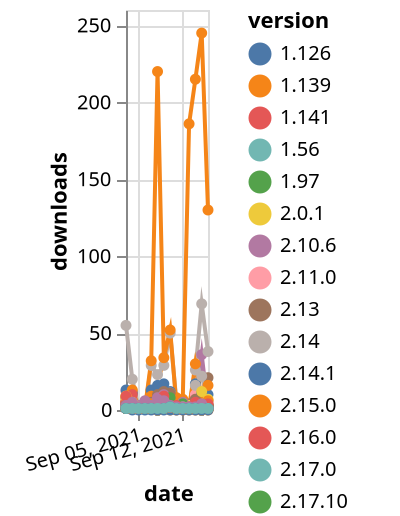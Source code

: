 {"$schema": "https://vega.github.io/schema/vega-lite/v5.json", "description": "A simple bar chart with embedded data.", "data": {"values": [{"date": "2021-09-03", "total": 249, "delta": 1, "version": "2.21.5"}, {"date": "2021-09-04", "total": 250, "delta": 1, "version": "2.21.5"}, {"date": "2021-09-05", "total": 251, "delta": 1, "version": "2.21.5"}, {"date": "2021-09-06", "total": 252, "delta": 1, "version": "2.21.5"}, {"date": "2021-09-07", "total": 253, "delta": 1, "version": "2.21.5"}, {"date": "2021-09-08", "total": 254, "delta": 1, "version": "2.21.5"}, {"date": "2021-09-09", "total": 255, "delta": 1, "version": "2.21.5"}, {"date": "2021-09-10", "total": 257, "delta": 2, "version": "2.21.5"}, {"date": "2021-09-11", "total": 258, "delta": 1, "version": "2.21.5"}, {"date": "2021-09-12", "total": 259, "delta": 1, "version": "2.21.5"}, {"date": "2021-09-13", "total": 260, "delta": 1, "version": "2.21.5"}, {"date": "2021-09-14", "total": 261, "delta": 1, "version": "2.21.5"}, {"date": "2021-09-15", "total": 262, "delta": 1, "version": "2.21.5"}, {"date": "2021-09-16", "total": 263, "delta": 1, "version": "2.21.5"}, {"date": "2021-09-03", "total": 253, "delta": 1, "version": "2.18.25"}, {"date": "2021-09-04", "total": 254, "delta": 1, "version": "2.18.25"}, {"date": "2021-09-05", "total": 255, "delta": 1, "version": "2.18.25"}, {"date": "2021-09-06", "total": 256, "delta": 1, "version": "2.18.25"}, {"date": "2021-09-07", "total": 257, "delta": 1, "version": "2.18.25"}, {"date": "2021-09-08", "total": 258, "delta": 1, "version": "2.18.25"}, {"date": "2021-09-09", "total": 259, "delta": 1, "version": "2.18.25"}, {"date": "2021-09-10", "total": 261, "delta": 2, "version": "2.18.25"}, {"date": "2021-09-11", "total": 262, "delta": 1, "version": "2.18.25"}, {"date": "2021-09-12", "total": 263, "delta": 1, "version": "2.18.25"}, {"date": "2021-09-13", "total": 264, "delta": 1, "version": "2.18.25"}, {"date": "2021-09-14", "total": 265, "delta": 1, "version": "2.18.25"}, {"date": "2021-09-15", "total": 266, "delta": 1, "version": "2.18.25"}, {"date": "2021-09-16", "total": 267, "delta": 1, "version": "2.18.25"}, {"date": "2021-09-03", "total": 1936, "delta": 5, "version": "2.25.6"}, {"date": "2021-09-04", "total": 1937, "delta": 1, "version": "2.25.6"}, {"date": "2021-09-05", "total": 1938, "delta": 1, "version": "2.25.6"}, {"date": "2021-09-06", "total": 1939, "delta": 1, "version": "2.25.6"}, {"date": "2021-09-07", "total": 1940, "delta": 1, "version": "2.25.6"}, {"date": "2021-09-08", "total": 1941, "delta": 1, "version": "2.25.6"}, {"date": "2021-09-09", "total": 1943, "delta": 2, "version": "2.25.6"}, {"date": "2021-09-10", "total": 1945, "delta": 2, "version": "2.25.6"}, {"date": "2021-09-11", "total": 1946, "delta": 1, "version": "2.25.6"}, {"date": "2021-09-12", "total": 1947, "delta": 1, "version": "2.25.6"}, {"date": "2021-09-13", "total": 1949, "delta": 2, "version": "2.25.6"}, {"date": "2021-09-14", "total": 1951, "delta": 2, "version": "2.25.6"}, {"date": "2021-09-15", "total": 1952, "delta": 1, "version": "2.25.6"}, {"date": "2021-09-16", "total": 1953, "delta": 1, "version": "2.25.6"}, {"date": "2021-09-03", "total": 2862, "delta": 2, "version": "2.17.5"}, {"date": "2021-09-04", "total": 2864, "delta": 2, "version": "2.17.5"}, {"date": "2021-09-05", "total": 2866, "delta": 2, "version": "2.17.5"}, {"date": "2021-09-06", "total": 2868, "delta": 2, "version": "2.17.5"}, {"date": "2021-09-07", "total": 2870, "delta": 2, "version": "2.17.5"}, {"date": "2021-09-08", "total": 2875, "delta": 5, "version": "2.17.5"}, {"date": "2021-09-09", "total": 2880, "delta": 5, "version": "2.17.5"}, {"date": "2021-09-10", "total": 2882, "delta": 2, "version": "2.17.5"}, {"date": "2021-09-11", "total": 2884, "delta": 2, "version": "2.17.5"}, {"date": "2021-09-12", "total": 2886, "delta": 2, "version": "2.17.5"}, {"date": "2021-09-13", "total": 2888, "delta": 2, "version": "2.17.5"}, {"date": "2021-09-14", "total": 2890, "delta": 2, "version": "2.17.5"}, {"date": "2021-09-15", "total": 2892, "delta": 2, "version": "2.17.5"}, {"date": "2021-09-16", "total": 2893, "delta": 1, "version": "2.17.5"}, {"date": "2021-09-03", "total": 6509, "delta": 2, "version": "2.18.7"}, {"date": "2021-09-04", "total": 6511, "delta": 2, "version": "2.18.7"}, {"date": "2021-09-05", "total": 6513, "delta": 2, "version": "2.18.7"}, {"date": "2021-09-06", "total": 6516, "delta": 3, "version": "2.18.7"}, {"date": "2021-09-07", "total": 6518, "delta": 2, "version": "2.18.7"}, {"date": "2021-09-08", "total": 6525, "delta": 7, "version": "2.18.7"}, {"date": "2021-09-09", "total": 6530, "delta": 5, "version": "2.18.7"}, {"date": "2021-09-10", "total": 6533, "delta": 3, "version": "2.18.7"}, {"date": "2021-09-11", "total": 6535, "delta": 2, "version": "2.18.7"}, {"date": "2021-09-12", "total": 6537, "delta": 2, "version": "2.18.7"}, {"date": "2021-09-13", "total": 6539, "delta": 2, "version": "2.18.7"}, {"date": "2021-09-14", "total": 6544, "delta": 5, "version": "2.18.7"}, {"date": "2021-09-15", "total": 6547, "delta": 3, "version": "2.18.7"}, {"date": "2021-09-16", "total": 6548, "delta": 1, "version": "2.18.7"}, {"date": "2021-09-03", "total": 3386, "delta": 2, "version": "2.3.0"}, {"date": "2021-09-04", "total": 3388, "delta": 2, "version": "2.3.0"}, {"date": "2021-09-05", "total": 3390, "delta": 2, "version": "2.3.0"}, {"date": "2021-09-06", "total": 3392, "delta": 2, "version": "2.3.0"}, {"date": "2021-09-07", "total": 3394, "delta": 2, "version": "2.3.0"}, {"date": "2021-09-08", "total": 3396, "delta": 2, "version": "2.3.0"}, {"date": "2021-09-09", "total": 3399, "delta": 3, "version": "2.3.0"}, {"date": "2021-09-10", "total": 3401, "delta": 2, "version": "2.3.0"}, {"date": "2021-09-11", "total": 3403, "delta": 2, "version": "2.3.0"}, {"date": "2021-09-12", "total": 3405, "delta": 2, "version": "2.3.0"}, {"date": "2021-09-13", "total": 3407, "delta": 2, "version": "2.3.0"}, {"date": "2021-09-14", "total": 3409, "delta": 2, "version": "2.3.0"}, {"date": "2021-09-15", "total": 3410, "delta": 1, "version": "2.3.0"}, {"date": "2021-09-16", "total": 3411, "delta": 1, "version": "2.3.0"}, {"date": "2021-09-10", "total": 82, "delta": 0, "version": "2.26.2"}, {"date": "2021-09-11", "total": 159, "delta": 0, "version": "2.26.2"}, {"date": "2021-09-12", "total": 185, "delta": 0, "version": "2.26.2"}, {"date": "2021-09-13", "total": 206, "delta": 0, "version": "2.26.2"}, {"date": "2021-09-14", "total": 290, "delta": 0, "version": "2.26.2"}, {"date": "2021-09-15", "total": 341, "delta": 0, "version": "2.26.2"}, {"date": "2021-09-16", "total": 424, "delta": 0, "version": "2.26.2"}, {"date": "2021-09-03", "total": 4893, "delta": 5, "version": "2.23.4"}, {"date": "2021-09-04", "total": 4898, "delta": 5, "version": "2.23.4"}, {"date": "2021-09-05", "total": 4899, "delta": 1, "version": "2.23.4"}, {"date": "2021-09-06", "total": 4900, "delta": 1, "version": "2.23.4"}, {"date": "2021-09-07", "total": 4903, "delta": 3, "version": "2.23.4"}, {"date": "2021-09-08", "total": 4906, "delta": 3, "version": "2.23.4"}, {"date": "2021-09-09", "total": 4916, "delta": 10, "version": "2.23.4"}, {"date": "2021-09-10", "total": 4919, "delta": 3, "version": "2.23.4"}, {"date": "2021-09-11", "total": 4922, "delta": 3, "version": "2.23.4"}, {"date": "2021-09-12", "total": 4923, "delta": 1, "version": "2.23.4"}, {"date": "2021-09-13", "total": 4924, "delta": 1, "version": "2.23.4"}, {"date": "2021-09-14", "total": 4933, "delta": 9, "version": "2.23.4"}, {"date": "2021-09-15", "total": 4934, "delta": 1, "version": "2.23.4"}, {"date": "2021-09-16", "total": 4935, "delta": 1, "version": "2.23.4"}, {"date": "2021-09-04", "total": 37, "delta": 0, "version": "2.26.1"}, {"date": "2021-09-05", "total": 62, "delta": 0, "version": "2.26.1"}, {"date": "2021-09-06", "total": 87, "delta": 0, "version": "2.26.1"}, {"date": "2021-09-07", "total": 157, "delta": 0, "version": "2.26.1"}, {"date": "2021-09-08", "total": 217, "delta": 0, "version": "2.26.1"}, {"date": "2021-09-09", "total": 290, "delta": 0, "version": "2.26.1"}, {"date": "2021-09-10", "total": 333, "delta": 0, "version": "2.26.1"}, {"date": "2021-09-11", "total": 335, "delta": 0, "version": "2.26.1"}, {"date": "2021-09-12", "total": 336, "delta": 0, "version": "2.26.1"}, {"date": "2021-09-13", "total": 337, "delta": 0, "version": "2.26.1"}, {"date": "2021-09-14", "total": 339, "delta": 0, "version": "2.26.1"}, {"date": "2021-09-15", "total": 339, "delta": 0, "version": "2.26.1"}, {"date": "2021-09-16", "total": 340, "delta": 0, "version": "2.26.1"}, {"date": "2021-09-03", "total": 3268, "delta": 2, "version": "2.18.5"}, {"date": "2021-09-04", "total": 3270, "delta": 2, "version": "2.18.5"}, {"date": "2021-09-05", "total": 3272, "delta": 2, "version": "2.18.5"}, {"date": "2021-09-06", "total": 3274, "delta": 2, "version": "2.18.5"}, {"date": "2021-09-07", "total": 3276, "delta": 2, "version": "2.18.5"}, {"date": "2021-09-08", "total": 3281, "delta": 5, "version": "2.18.5"}, {"date": "2021-09-09", "total": 3286, "delta": 5, "version": "2.18.5"}, {"date": "2021-09-10", "total": 3288, "delta": 2, "version": "2.18.5"}, {"date": "2021-09-11", "total": 3290, "delta": 2, "version": "2.18.5"}, {"date": "2021-09-12", "total": 3292, "delta": 2, "version": "2.18.5"}, {"date": "2021-09-13", "total": 3294, "delta": 2, "version": "2.18.5"}, {"date": "2021-09-14", "total": 3296, "delta": 2, "version": "2.18.5"}, {"date": "2021-09-15", "total": 3298, "delta": 2, "version": "2.18.5"}, {"date": "2021-09-16", "total": 3299, "delta": 1, "version": "2.18.5"}, {"date": "2021-09-03", "total": 687, "delta": 1, "version": "2.18.13"}, {"date": "2021-09-04", "total": 688, "delta": 1, "version": "2.18.13"}, {"date": "2021-09-05", "total": 689, "delta": 1, "version": "2.18.13"}, {"date": "2021-09-06", "total": 690, "delta": 1, "version": "2.18.13"}, {"date": "2021-09-07", "total": 691, "delta": 1, "version": "2.18.13"}, {"date": "2021-09-08", "total": 692, "delta": 1, "version": "2.18.13"}, {"date": "2021-09-09", "total": 693, "delta": 1, "version": "2.18.13"}, {"date": "2021-09-10", "total": 695, "delta": 2, "version": "2.18.13"}, {"date": "2021-09-11", "total": 696, "delta": 1, "version": "2.18.13"}, {"date": "2021-09-12", "total": 697, "delta": 1, "version": "2.18.13"}, {"date": "2021-09-13", "total": 698, "delta": 1, "version": "2.18.13"}, {"date": "2021-09-14", "total": 699, "delta": 1, "version": "2.18.13"}, {"date": "2021-09-15", "total": 700, "delta": 1, "version": "2.18.13"}, {"date": "2021-09-16", "total": 701, "delta": 1, "version": "2.18.13"}, {"date": "2021-09-03", "total": 772, "delta": 8, "version": "2.22.8"}, {"date": "2021-09-04", "total": 773, "delta": 1, "version": "2.22.8"}, {"date": "2021-09-05", "total": 774, "delta": 1, "version": "2.22.8"}, {"date": "2021-09-06", "total": 775, "delta": 1, "version": "2.22.8"}, {"date": "2021-09-07", "total": 776, "delta": 1, "version": "2.22.8"}, {"date": "2021-09-08", "total": 780, "delta": 4, "version": "2.22.8"}, {"date": "2021-09-09", "total": 782, "delta": 2, "version": "2.22.8"}, {"date": "2021-09-10", "total": 784, "delta": 2, "version": "2.22.8"}, {"date": "2021-09-11", "total": 785, "delta": 1, "version": "2.22.8"}, {"date": "2021-09-12", "total": 786, "delta": 1, "version": "2.22.8"}, {"date": "2021-09-13", "total": 788, "delta": 2, "version": "2.22.8"}, {"date": "2021-09-14", "total": 792, "delta": 4, "version": "2.22.8"}, {"date": "2021-09-15", "total": 828, "delta": 36, "version": "2.22.8"}, {"date": "2021-09-16", "total": 829, "delta": 1, "version": "2.22.8"}, {"date": "2021-09-03", "total": 5075, "delta": 2, "version": "2.15.0"}, {"date": "2021-09-04", "total": 5078, "delta": 3, "version": "2.15.0"}, {"date": "2021-09-05", "total": 5080, "delta": 2, "version": "2.15.0"}, {"date": "2021-09-06", "total": 5082, "delta": 2, "version": "2.15.0"}, {"date": "2021-09-07", "total": 5084, "delta": 2, "version": "2.15.0"}, {"date": "2021-09-08", "total": 5089, "delta": 5, "version": "2.15.0"}, {"date": "2021-09-09", "total": 5095, "delta": 6, "version": "2.15.0"}, {"date": "2021-09-10", "total": 5097, "delta": 2, "version": "2.15.0"}, {"date": "2021-09-11", "total": 5099, "delta": 2, "version": "2.15.0"}, {"date": "2021-09-12", "total": 5101, "delta": 2, "version": "2.15.0"}, {"date": "2021-09-13", "total": 5103, "delta": 2, "version": "2.15.0"}, {"date": "2021-09-14", "total": 5106, "delta": 3, "version": "2.15.0"}, {"date": "2021-09-15", "total": 5108, "delta": 2, "version": "2.15.0"}, {"date": "2021-09-16", "total": 5109, "delta": 1, "version": "2.15.0"}, {"date": "2021-09-03", "total": 954, "delta": 2, "version": "2.23.6"}, {"date": "2021-09-04", "total": 955, "delta": 1, "version": "2.23.6"}, {"date": "2021-09-05", "total": 956, "delta": 1, "version": "2.23.6"}, {"date": "2021-09-06", "total": 957, "delta": 1, "version": "2.23.6"}, {"date": "2021-09-07", "total": 958, "delta": 1, "version": "2.23.6"}, {"date": "2021-09-08", "total": 958, "delta": 0, "version": "2.23.6"}, {"date": "2021-09-09", "total": 959, "delta": 1, "version": "2.23.6"}, {"date": "2021-09-10", "total": 961, "delta": 2, "version": "2.23.6"}, {"date": "2021-09-11", "total": 962, "delta": 1, "version": "2.23.6"}, {"date": "2021-09-12", "total": 963, "delta": 1, "version": "2.23.6"}, {"date": "2021-09-13", "total": 964, "delta": 1, "version": "2.23.6"}, {"date": "2021-09-14", "total": 965, "delta": 1, "version": "2.23.6"}, {"date": "2021-09-15", "total": 966, "delta": 1, "version": "2.23.6"}, {"date": "2021-09-16", "total": 967, "delta": 1, "version": "2.23.6"}, {"date": "2021-09-03", "total": 10352, "delta": 2, "version": "2.11.0"}, {"date": "2021-09-04", "total": 10355, "delta": 3, "version": "2.11.0"}, {"date": "2021-09-05", "total": 10357, "delta": 2, "version": "2.11.0"}, {"date": "2021-09-06", "total": 10359, "delta": 2, "version": "2.11.0"}, {"date": "2021-09-07", "total": 10361, "delta": 2, "version": "2.11.0"}, {"date": "2021-09-08", "total": 10366, "delta": 5, "version": "2.11.0"}, {"date": "2021-09-09", "total": 10371, "delta": 5, "version": "2.11.0"}, {"date": "2021-09-10", "total": 10373, "delta": 2, "version": "2.11.0"}, {"date": "2021-09-11", "total": 10375, "delta": 2, "version": "2.11.0"}, {"date": "2021-09-12", "total": 10377, "delta": 2, "version": "2.11.0"}, {"date": "2021-09-13", "total": 10379, "delta": 2, "version": "2.11.0"}, {"date": "2021-09-14", "total": 10381, "delta": 2, "version": "2.11.0"}, {"date": "2021-09-15", "total": 10383, "delta": 2, "version": "2.11.0"}, {"date": "2021-09-16", "total": 10384, "delta": 1, "version": "2.11.0"}, {"date": "2021-09-03", "total": 3676, "delta": 1, "version": "2.22.9"}, {"date": "2021-09-04", "total": 3678, "delta": 2, "version": "2.22.9"}, {"date": "2021-09-05", "total": 3679, "delta": 1, "version": "2.22.9"}, {"date": "2021-09-06", "total": 3680, "delta": 1, "version": "2.22.9"}, {"date": "2021-09-07", "total": 3681, "delta": 1, "version": "2.22.9"}, {"date": "2021-09-08", "total": 3691, "delta": 10, "version": "2.22.9"}, {"date": "2021-09-09", "total": 3692, "delta": 1, "version": "2.22.9"}, {"date": "2021-09-10", "total": 3695, "delta": 3, "version": "2.22.9"}, {"date": "2021-09-11", "total": 3696, "delta": 1, "version": "2.22.9"}, {"date": "2021-09-12", "total": 3698, "delta": 2, "version": "2.22.9"}, {"date": "2021-09-13", "total": 3699, "delta": 1, "version": "2.22.9"}, {"date": "2021-09-14", "total": 3700, "delta": 1, "version": "2.22.9"}, {"date": "2021-09-15", "total": 3701, "delta": 1, "version": "2.22.9"}, {"date": "2021-09-16", "total": 3702, "delta": 1, "version": "2.22.9"}, {"date": "2021-09-03", "total": 378, "delta": 2, "version": "2.22.7"}, {"date": "2021-09-04", "total": 379, "delta": 1, "version": "2.22.7"}, {"date": "2021-09-05", "total": 380, "delta": 1, "version": "2.22.7"}, {"date": "2021-09-06", "total": 381, "delta": 1, "version": "2.22.7"}, {"date": "2021-09-07", "total": 382, "delta": 1, "version": "2.22.7"}, {"date": "2021-09-08", "total": 382, "delta": 0, "version": "2.22.7"}, {"date": "2021-09-09", "total": 383, "delta": 1, "version": "2.22.7"}, {"date": "2021-09-10", "total": 385, "delta": 2, "version": "2.22.7"}, {"date": "2021-09-11", "total": 386, "delta": 1, "version": "2.22.7"}, {"date": "2021-09-12", "total": 387, "delta": 1, "version": "2.22.7"}, {"date": "2021-09-13", "total": 388, "delta": 1, "version": "2.22.7"}, {"date": "2021-09-14", "total": 389, "delta": 1, "version": "2.22.7"}, {"date": "2021-09-15", "total": 389, "delta": 0, "version": "2.22.7"}, {"date": "2021-09-16", "total": 390, "delta": 1, "version": "2.22.7"}, {"date": "2021-09-03", "total": 2091, "delta": 1, "version": "2.23.1"}, {"date": "2021-09-04", "total": 2092, "delta": 1, "version": "2.23.1"}, {"date": "2021-09-05", "total": 2095, "delta": 3, "version": "2.23.1"}, {"date": "2021-09-06", "total": 2097, "delta": 2, "version": "2.23.1"}, {"date": "2021-09-07", "total": 2101, "delta": 4, "version": "2.23.1"}, {"date": "2021-09-08", "total": 2102, "delta": 1, "version": "2.23.1"}, {"date": "2021-09-09", "total": 2104, "delta": 2, "version": "2.23.1"}, {"date": "2021-09-10", "total": 2107, "delta": 3, "version": "2.23.1"}, {"date": "2021-09-11", "total": 2108, "delta": 1, "version": "2.23.1"}, {"date": "2021-09-12", "total": 2109, "delta": 1, "version": "2.23.1"}, {"date": "2021-09-13", "total": 2110, "delta": 1, "version": "2.23.1"}, {"date": "2021-09-14", "total": 2111, "delta": 1, "version": "2.23.1"}, {"date": "2021-09-15", "total": 2111, "delta": 0, "version": "2.23.1"}, {"date": "2021-09-16", "total": 2112, "delta": 1, "version": "2.23.1"}, {"date": "2021-09-03", "total": 1693, "delta": 2, "version": "2.18.26"}, {"date": "2021-09-04", "total": 1694, "delta": 1, "version": "2.18.26"}, {"date": "2021-09-05", "total": 1695, "delta": 1, "version": "2.18.26"}, {"date": "2021-09-06", "total": 1696, "delta": 1, "version": "2.18.26"}, {"date": "2021-09-07", "total": 1697, "delta": 1, "version": "2.18.26"}, {"date": "2021-09-08", "total": 1698, "delta": 1, "version": "2.18.26"}, {"date": "2021-09-09", "total": 1699, "delta": 1, "version": "2.18.26"}, {"date": "2021-09-10", "total": 1701, "delta": 2, "version": "2.18.26"}, {"date": "2021-09-11", "total": 1702, "delta": 1, "version": "2.18.26"}, {"date": "2021-09-12", "total": 1703, "delta": 1, "version": "2.18.26"}, {"date": "2021-09-13", "total": 1704, "delta": 1, "version": "2.18.26"}, {"date": "2021-09-14", "total": 1705, "delta": 1, "version": "2.18.26"}, {"date": "2021-09-15", "total": 1707, "delta": 2, "version": "2.18.26"}, {"date": "2021-09-16", "total": 1708, "delta": 1, "version": "2.18.26"}, {"date": "2021-09-03", "total": 1289, "delta": 1, "version": "2.18.21"}, {"date": "2021-09-04", "total": 1290, "delta": 1, "version": "2.18.21"}, {"date": "2021-09-05", "total": 1291, "delta": 1, "version": "2.18.21"}, {"date": "2021-09-06", "total": 1292, "delta": 1, "version": "2.18.21"}, {"date": "2021-09-07", "total": 1293, "delta": 1, "version": "2.18.21"}, {"date": "2021-09-08", "total": 1294, "delta": 1, "version": "2.18.21"}, {"date": "2021-09-09", "total": 1295, "delta": 1, "version": "2.18.21"}, {"date": "2021-09-10", "total": 1297, "delta": 2, "version": "2.18.21"}, {"date": "2021-09-11", "total": 1298, "delta": 1, "version": "2.18.21"}, {"date": "2021-09-12", "total": 1299, "delta": 1, "version": "2.18.21"}, {"date": "2021-09-13", "total": 1300, "delta": 1, "version": "2.18.21"}, {"date": "2021-09-14", "total": 1301, "delta": 1, "version": "2.18.21"}, {"date": "2021-09-15", "total": 1302, "delta": 1, "version": "2.18.21"}, {"date": "2021-09-16", "total": 1303, "delta": 1, "version": "2.18.21"}, {"date": "2021-09-03", "total": 1287, "delta": 1, "version": "2.21.2"}, {"date": "2021-09-04", "total": 1288, "delta": 1, "version": "2.21.2"}, {"date": "2021-09-05", "total": 1289, "delta": 1, "version": "2.21.2"}, {"date": "2021-09-06", "total": 1290, "delta": 1, "version": "2.21.2"}, {"date": "2021-09-07", "total": 1291, "delta": 1, "version": "2.21.2"}, {"date": "2021-09-08", "total": 1292, "delta": 1, "version": "2.21.2"}, {"date": "2021-09-09", "total": 1293, "delta": 1, "version": "2.21.2"}, {"date": "2021-09-10", "total": 1296, "delta": 3, "version": "2.21.2"}, {"date": "2021-09-11", "total": 1297, "delta": 1, "version": "2.21.2"}, {"date": "2021-09-12", "total": 1298, "delta": 1, "version": "2.21.2"}, {"date": "2021-09-13", "total": 1299, "delta": 1, "version": "2.21.2"}, {"date": "2021-09-14", "total": 1300, "delta": 1, "version": "2.21.2"}, {"date": "2021-09-15", "total": 1301, "delta": 1, "version": "2.21.2"}, {"date": "2021-09-16", "total": 1302, "delta": 1, "version": "2.21.2"}, {"date": "2021-09-03", "total": 255, "delta": 2, "version": "2.23.5"}, {"date": "2021-09-04", "total": 257, "delta": 2, "version": "2.23.5"}, {"date": "2021-09-05", "total": 258, "delta": 1, "version": "2.23.5"}, {"date": "2021-09-06", "total": 259, "delta": 1, "version": "2.23.5"}, {"date": "2021-09-07", "total": 260, "delta": 1, "version": "2.23.5"}, {"date": "2021-09-08", "total": 260, "delta": 0, "version": "2.23.5"}, {"date": "2021-09-09", "total": 261, "delta": 1, "version": "2.23.5"}, {"date": "2021-09-10", "total": 263, "delta": 2, "version": "2.23.5"}, {"date": "2021-09-11", "total": 264, "delta": 1, "version": "2.23.5"}, {"date": "2021-09-12", "total": 265, "delta": 1, "version": "2.23.5"}, {"date": "2021-09-13", "total": 266, "delta": 1, "version": "2.23.5"}, {"date": "2021-09-14", "total": 267, "delta": 1, "version": "2.23.5"}, {"date": "2021-09-15", "total": 267, "delta": 0, "version": "2.23.5"}, {"date": "2021-09-16", "total": 268, "delta": 1, "version": "2.23.5"}, {"date": "2021-09-03", "total": 8989, "delta": 3, "version": "1.126"}, {"date": "2021-09-04", "total": 8991, "delta": 2, "version": "1.126"}, {"date": "2021-09-05", "total": 8993, "delta": 2, "version": "1.126"}, {"date": "2021-09-06", "total": 8995, "delta": 2, "version": "1.126"}, {"date": "2021-09-07", "total": 8997, "delta": 2, "version": "1.126"}, {"date": "2021-09-08", "total": 9004, "delta": 7, "version": "1.126"}, {"date": "2021-09-09", "total": 9010, "delta": 6, "version": "1.126"}, {"date": "2021-09-10", "total": 9012, "delta": 2, "version": "1.126"}, {"date": "2021-09-11", "total": 9014, "delta": 2, "version": "1.126"}, {"date": "2021-09-12", "total": 9016, "delta": 2, "version": "1.126"}, {"date": "2021-09-13", "total": 9019, "delta": 3, "version": "1.126"}, {"date": "2021-09-14", "total": 9021, "delta": 2, "version": "1.126"}, {"date": "2021-09-15", "total": 9023, "delta": 2, "version": "1.126"}, {"date": "2021-09-16", "total": 9024, "delta": 1, "version": "1.126"}, {"date": "2021-09-03", "total": 933, "delta": 1, "version": "2.21.3"}, {"date": "2021-09-04", "total": 934, "delta": 1, "version": "2.21.3"}, {"date": "2021-09-05", "total": 935, "delta": 1, "version": "2.21.3"}, {"date": "2021-09-06", "total": 936, "delta": 1, "version": "2.21.3"}, {"date": "2021-09-07", "total": 937, "delta": 1, "version": "2.21.3"}, {"date": "2021-09-08", "total": 938, "delta": 1, "version": "2.21.3"}, {"date": "2021-09-09", "total": 939, "delta": 1, "version": "2.21.3"}, {"date": "2021-09-10", "total": 941, "delta": 2, "version": "2.21.3"}, {"date": "2021-09-11", "total": 942, "delta": 1, "version": "2.21.3"}, {"date": "2021-09-12", "total": 943, "delta": 1, "version": "2.21.3"}, {"date": "2021-09-13", "total": 944, "delta": 1, "version": "2.21.3"}, {"date": "2021-09-14", "total": 945, "delta": 1, "version": "2.21.3"}, {"date": "2021-09-15", "total": 946, "delta": 1, "version": "2.21.3"}, {"date": "2021-09-16", "total": 947, "delta": 1, "version": "2.21.3"}, {"date": "2021-09-03", "total": 3573, "delta": 2, "version": "2.17.10"}, {"date": "2021-09-04", "total": 3575, "delta": 2, "version": "2.17.10"}, {"date": "2021-09-05", "total": 3577, "delta": 2, "version": "2.17.10"}, {"date": "2021-09-06", "total": 3579, "delta": 2, "version": "2.17.10"}, {"date": "2021-09-07", "total": 3581, "delta": 2, "version": "2.17.10"}, {"date": "2021-09-08", "total": 3585, "delta": 4, "version": "2.17.10"}, {"date": "2021-09-09", "total": 3590, "delta": 5, "version": "2.17.10"}, {"date": "2021-09-10", "total": 3592, "delta": 2, "version": "2.17.10"}, {"date": "2021-09-11", "total": 3594, "delta": 2, "version": "2.17.10"}, {"date": "2021-09-12", "total": 3596, "delta": 2, "version": "2.17.10"}, {"date": "2021-09-13", "total": 3598, "delta": 2, "version": "2.17.10"}, {"date": "2021-09-14", "total": 3600, "delta": 2, "version": "2.17.10"}, {"date": "2021-09-15", "total": 3601, "delta": 1, "version": "2.17.10"}, {"date": "2021-09-16", "total": 3602, "delta": 1, "version": "2.17.10"}, {"date": "2021-09-03", "total": 1740, "delta": 1, "version": "2.18.16"}, {"date": "2021-09-04", "total": 1741, "delta": 1, "version": "2.18.16"}, {"date": "2021-09-05", "total": 1742, "delta": 1, "version": "2.18.16"}, {"date": "2021-09-06", "total": 1743, "delta": 1, "version": "2.18.16"}, {"date": "2021-09-07", "total": 1744, "delta": 1, "version": "2.18.16"}, {"date": "2021-09-08", "total": 1745, "delta": 1, "version": "2.18.16"}, {"date": "2021-09-09", "total": 1746, "delta": 1, "version": "2.18.16"}, {"date": "2021-09-10", "total": 1748, "delta": 2, "version": "2.18.16"}, {"date": "2021-09-11", "total": 1749, "delta": 1, "version": "2.18.16"}, {"date": "2021-09-12", "total": 1750, "delta": 1, "version": "2.18.16"}, {"date": "2021-09-13", "total": 1751, "delta": 1, "version": "2.18.16"}, {"date": "2021-09-14", "total": 1752, "delta": 1, "version": "2.18.16"}, {"date": "2021-09-15", "total": 1755, "delta": 3, "version": "2.18.16"}, {"date": "2021-09-16", "total": 1756, "delta": 1, "version": "2.18.16"}, {"date": "2021-09-03", "total": 1146, "delta": 1, "version": "2.21.9"}, {"date": "2021-09-04", "total": 1148, "delta": 2, "version": "2.21.9"}, {"date": "2021-09-05", "total": 1149, "delta": 1, "version": "2.21.9"}, {"date": "2021-09-06", "total": 1150, "delta": 1, "version": "2.21.9"}, {"date": "2021-09-07", "total": 1155, "delta": 5, "version": "2.21.9"}, {"date": "2021-09-08", "total": 1157, "delta": 2, "version": "2.21.9"}, {"date": "2021-09-09", "total": 1158, "delta": 1, "version": "2.21.9"}, {"date": "2021-09-10", "total": 1160, "delta": 2, "version": "2.21.9"}, {"date": "2021-09-11", "total": 1161, "delta": 1, "version": "2.21.9"}, {"date": "2021-09-12", "total": 1162, "delta": 1, "version": "2.21.9"}, {"date": "2021-09-13", "total": 1163, "delta": 1, "version": "2.21.9"}, {"date": "2021-09-14", "total": 1173, "delta": 10, "version": "2.21.9"}, {"date": "2021-09-15", "total": 1185, "delta": 12, "version": "2.21.9"}, {"date": "2021-09-16", "total": 1189, "delta": 4, "version": "2.21.9"}, {"date": "2021-09-03", "total": 1587, "delta": 8, "version": "2.25.7"}, {"date": "2021-09-04", "total": 1591, "delta": 4, "version": "2.25.7"}, {"date": "2021-09-05", "total": 1593, "delta": 2, "version": "2.25.7"}, {"date": "2021-09-06", "total": 1597, "delta": 4, "version": "2.25.7"}, {"date": "2021-09-07", "total": 1601, "delta": 4, "version": "2.25.7"}, {"date": "2021-09-08", "total": 1603, "delta": 2, "version": "2.25.7"}, {"date": "2021-09-09", "total": 1606, "delta": 3, "version": "2.25.7"}, {"date": "2021-09-10", "total": 1614, "delta": 8, "version": "2.25.7"}, {"date": "2021-09-11", "total": 1618, "delta": 4, "version": "2.25.7"}, {"date": "2021-09-12", "total": 1620, "delta": 2, "version": "2.25.7"}, {"date": "2021-09-13", "total": 1624, "delta": 4, "version": "2.25.7"}, {"date": "2021-09-14", "total": 1626, "delta": 2, "version": "2.25.7"}, {"date": "2021-09-15", "total": 1626, "delta": 0, "version": "2.25.7"}, {"date": "2021-09-16", "total": 1647, "delta": 21, "version": "2.25.7"}, {"date": "2021-09-03", "total": 5176, "delta": 5, "version": "2.23.3"}, {"date": "2021-09-04", "total": 5180, "delta": 4, "version": "2.23.3"}, {"date": "2021-09-05", "total": 5181, "delta": 1, "version": "2.23.3"}, {"date": "2021-09-06", "total": 5182, "delta": 1, "version": "2.23.3"}, {"date": "2021-09-07", "total": 5183, "delta": 1, "version": "2.23.3"}, {"date": "2021-09-08", "total": 5183, "delta": 0, "version": "2.23.3"}, {"date": "2021-09-09", "total": 5188, "delta": 5, "version": "2.23.3"}, {"date": "2021-09-10", "total": 5191, "delta": 3, "version": "2.23.3"}, {"date": "2021-09-11", "total": 5192, "delta": 1, "version": "2.23.3"}, {"date": "2021-09-12", "total": 5193, "delta": 1, "version": "2.23.3"}, {"date": "2021-09-13", "total": 5194, "delta": 1, "version": "2.23.3"}, {"date": "2021-09-14", "total": 5195, "delta": 1, "version": "2.23.3"}, {"date": "2021-09-15", "total": 5195, "delta": 0, "version": "2.23.3"}, {"date": "2021-09-16", "total": 5196, "delta": 1, "version": "2.23.3"}, {"date": "2021-09-03", "total": 11416, "delta": 2, "version": "2.9.0"}, {"date": "2021-09-04", "total": 11418, "delta": 2, "version": "2.9.0"}, {"date": "2021-09-05", "total": 11420, "delta": 2, "version": "2.9.0"}, {"date": "2021-09-06", "total": 11422, "delta": 2, "version": "2.9.0"}, {"date": "2021-09-07", "total": 11424, "delta": 2, "version": "2.9.0"}, {"date": "2021-09-08", "total": 11429, "delta": 5, "version": "2.9.0"}, {"date": "2021-09-09", "total": 11436, "delta": 7, "version": "2.9.0"}, {"date": "2021-09-10", "total": 11438, "delta": 2, "version": "2.9.0"}, {"date": "2021-09-11", "total": 11440, "delta": 2, "version": "2.9.0"}, {"date": "2021-09-12", "total": 11442, "delta": 2, "version": "2.9.0"}, {"date": "2021-09-13", "total": 11445, "delta": 3, "version": "2.9.0"}, {"date": "2021-09-14", "total": 11447, "delta": 2, "version": "2.9.0"}, {"date": "2021-09-15", "total": 11447, "delta": 0, "version": "2.9.0"}, {"date": "2021-09-16", "total": 11449, "delta": 2, "version": "2.9.0"}, {"date": "2021-09-03", "total": 4892, "delta": 5, "version": "2.18.23"}, {"date": "2021-09-04", "total": 4893, "delta": 1, "version": "2.18.23"}, {"date": "2021-09-05", "total": 4894, "delta": 1, "version": "2.18.23"}, {"date": "2021-09-06", "total": 4895, "delta": 1, "version": "2.18.23"}, {"date": "2021-09-07", "total": 4896, "delta": 1, "version": "2.18.23"}, {"date": "2021-09-08", "total": 4898, "delta": 2, "version": "2.18.23"}, {"date": "2021-09-09", "total": 4900, "delta": 2, "version": "2.18.23"}, {"date": "2021-09-10", "total": 4905, "delta": 5, "version": "2.18.23"}, {"date": "2021-09-11", "total": 4907, "delta": 2, "version": "2.18.23"}, {"date": "2021-09-12", "total": 4910, "delta": 3, "version": "2.18.23"}, {"date": "2021-09-13", "total": 4911, "delta": 1, "version": "2.18.23"}, {"date": "2021-09-14", "total": 4914, "delta": 3, "version": "2.18.23"}, {"date": "2021-09-15", "total": 4916, "delta": 2, "version": "2.18.23"}, {"date": "2021-09-16", "total": 4917, "delta": 1, "version": "2.18.23"}, {"date": "2021-09-03", "total": 359, "delta": 2, "version": "2.22.6"}, {"date": "2021-09-04", "total": 360, "delta": 1, "version": "2.22.6"}, {"date": "2021-09-05", "total": 361, "delta": 1, "version": "2.22.6"}, {"date": "2021-09-06", "total": 362, "delta": 1, "version": "2.22.6"}, {"date": "2021-09-07", "total": 363, "delta": 1, "version": "2.22.6"}, {"date": "2021-09-08", "total": 363, "delta": 0, "version": "2.22.6"}, {"date": "2021-09-09", "total": 364, "delta": 1, "version": "2.22.6"}, {"date": "2021-09-10", "total": 366, "delta": 2, "version": "2.22.6"}, {"date": "2021-09-11", "total": 367, "delta": 1, "version": "2.22.6"}, {"date": "2021-09-12", "total": 368, "delta": 1, "version": "2.22.6"}, {"date": "2021-09-13", "total": 369, "delta": 1, "version": "2.22.6"}, {"date": "2021-09-14", "total": 370, "delta": 1, "version": "2.22.6"}, {"date": "2021-09-15", "total": 370, "delta": 0, "version": "2.22.6"}, {"date": "2021-09-16", "total": 371, "delta": 1, "version": "2.22.6"}, {"date": "2021-09-03", "total": 2873, "delta": 2, "version": "2.17.4"}, {"date": "2021-09-04", "total": 2875, "delta": 2, "version": "2.17.4"}, {"date": "2021-09-05", "total": 2877, "delta": 2, "version": "2.17.4"}, {"date": "2021-09-06", "total": 2879, "delta": 2, "version": "2.17.4"}, {"date": "2021-09-07", "total": 2881, "delta": 2, "version": "2.17.4"}, {"date": "2021-09-08", "total": 2886, "delta": 5, "version": "2.17.4"}, {"date": "2021-09-09", "total": 2891, "delta": 5, "version": "2.17.4"}, {"date": "2021-09-10", "total": 2893, "delta": 2, "version": "2.17.4"}, {"date": "2021-09-11", "total": 2895, "delta": 2, "version": "2.17.4"}, {"date": "2021-09-12", "total": 2897, "delta": 2, "version": "2.17.4"}, {"date": "2021-09-13", "total": 2899, "delta": 2, "version": "2.17.4"}, {"date": "2021-09-14", "total": 2901, "delta": 2, "version": "2.17.4"}, {"date": "2021-09-15", "total": 2903, "delta": 2, "version": "2.17.4"}, {"date": "2021-09-16", "total": 2904, "delta": 1, "version": "2.17.4"}, {"date": "2021-09-03", "total": 3668, "delta": 4, "version": "2.16.0"}, {"date": "2021-09-04", "total": 3670, "delta": 2, "version": "2.16.0"}, {"date": "2021-09-05", "total": 3672, "delta": 2, "version": "2.16.0"}, {"date": "2021-09-06", "total": 3674, "delta": 2, "version": "2.16.0"}, {"date": "2021-09-07", "total": 3676, "delta": 2, "version": "2.16.0"}, {"date": "2021-09-08", "total": 3681, "delta": 5, "version": "2.16.0"}, {"date": "2021-09-09", "total": 3686, "delta": 5, "version": "2.16.0"}, {"date": "2021-09-10", "total": 3688, "delta": 2, "version": "2.16.0"}, {"date": "2021-09-11", "total": 3690, "delta": 2, "version": "2.16.0"}, {"date": "2021-09-12", "total": 3692, "delta": 2, "version": "2.16.0"}, {"date": "2021-09-13", "total": 3694, "delta": 2, "version": "2.16.0"}, {"date": "2021-09-14", "total": 3696, "delta": 2, "version": "2.16.0"}, {"date": "2021-09-15", "total": 3698, "delta": 2, "version": "2.16.0"}, {"date": "2021-09-16", "total": 3699, "delta": 1, "version": "2.16.0"}, {"date": "2021-09-03", "total": 15141, "delta": 2, "version": "2.7.1"}, {"date": "2021-09-04", "total": 15143, "delta": 2, "version": "2.7.1"}, {"date": "2021-09-05", "total": 15145, "delta": 2, "version": "2.7.1"}, {"date": "2021-09-06", "total": 15147, "delta": 2, "version": "2.7.1"}, {"date": "2021-09-07", "total": 15151, "delta": 4, "version": "2.7.1"}, {"date": "2021-09-08", "total": 15162, "delta": 11, "version": "2.7.1"}, {"date": "2021-09-09", "total": 15174, "delta": 12, "version": "2.7.1"}, {"date": "2021-09-10", "total": 15176, "delta": 2, "version": "2.7.1"}, {"date": "2021-09-11", "total": 15178, "delta": 2, "version": "2.7.1"}, {"date": "2021-09-12", "total": 15180, "delta": 2, "version": "2.7.1"}, {"date": "2021-09-13", "total": 15182, "delta": 2, "version": "2.7.1"}, {"date": "2021-09-14", "total": 15184, "delta": 2, "version": "2.7.1"}, {"date": "2021-09-15", "total": 15185, "delta": 1, "version": "2.7.1"}, {"date": "2021-09-16", "total": 15187, "delta": 2, "version": "2.7.1"}, {"date": "2021-09-03", "total": 3512, "delta": 12, "version": "2.20.7"}, {"date": "2021-09-04", "total": 3516, "delta": 4, "version": "2.20.7"}, {"date": "2021-09-05", "total": 3517, "delta": 1, "version": "2.20.7"}, {"date": "2021-09-06", "total": 3519, "delta": 2, "version": "2.20.7"}, {"date": "2021-09-07", "total": 3523, "delta": 4, "version": "2.20.7"}, {"date": "2021-09-08", "total": 3528, "delta": 5, "version": "2.20.7"}, {"date": "2021-09-09", "total": 3532, "delta": 4, "version": "2.20.7"}, {"date": "2021-09-10", "total": 3537, "delta": 5, "version": "2.20.7"}, {"date": "2021-09-11", "total": 3541, "delta": 4, "version": "2.20.7"}, {"date": "2021-09-12", "total": 3543, "delta": 2, "version": "2.20.7"}, {"date": "2021-09-13", "total": 3545, "delta": 2, "version": "2.20.7"}, {"date": "2021-09-14", "total": 3550, "delta": 5, "version": "2.20.7"}, {"date": "2021-09-15", "total": 3554, "delta": 4, "version": "2.20.7"}, {"date": "2021-09-16", "total": 3557, "delta": 3, "version": "2.20.7"}, {"date": "2021-09-03", "total": 2674, "delta": 2, "version": "1.139"}, {"date": "2021-09-04", "total": 2676, "delta": 2, "version": "1.139"}, {"date": "2021-09-05", "total": 2678, "delta": 2, "version": "1.139"}, {"date": "2021-09-06", "total": 2680, "delta": 2, "version": "1.139"}, {"date": "2021-09-07", "total": 2682, "delta": 2, "version": "1.139"}, {"date": "2021-09-08", "total": 2685, "delta": 3, "version": "1.139"}, {"date": "2021-09-09", "total": 2687, "delta": 2, "version": "1.139"}, {"date": "2021-09-10", "total": 2689, "delta": 2, "version": "1.139"}, {"date": "2021-09-11", "total": 2691, "delta": 2, "version": "1.139"}, {"date": "2021-09-12", "total": 2693, "delta": 2, "version": "1.139"}, {"date": "2021-09-13", "total": 2695, "delta": 2, "version": "1.139"}, {"date": "2021-09-14", "total": 2697, "delta": 2, "version": "1.139"}, {"date": "2021-09-15", "total": 2699, "delta": 2, "version": "1.139"}, {"date": "2021-09-16", "total": 2700, "delta": 1, "version": "1.139"}, {"date": "2021-09-03", "total": 4700, "delta": 4, "version": "2.13"}, {"date": "2021-09-04", "total": 4702, "delta": 2, "version": "2.13"}, {"date": "2021-09-05", "total": 4704, "delta": 2, "version": "2.13"}, {"date": "2021-09-06", "total": 4706, "delta": 2, "version": "2.13"}, {"date": "2021-09-07", "total": 4708, "delta": 2, "version": "2.13"}, {"date": "2021-09-08", "total": 4712, "delta": 4, "version": "2.13"}, {"date": "2021-09-09", "total": 4718, "delta": 6, "version": "2.13"}, {"date": "2021-09-10", "total": 4721, "delta": 3, "version": "2.13"}, {"date": "2021-09-11", "total": 4723, "delta": 2, "version": "2.13"}, {"date": "2021-09-12", "total": 4725, "delta": 2, "version": "2.13"}, {"date": "2021-09-13", "total": 4727, "delta": 2, "version": "2.13"}, {"date": "2021-09-14", "total": 4729, "delta": 2, "version": "2.13"}, {"date": "2021-09-15", "total": 4730, "delta": 1, "version": "2.13"}, {"date": "2021-09-16", "total": 4731, "delta": 1, "version": "2.13"}, {"date": "2021-09-03", "total": 22778, "delta": 2, "version": "2.22.1"}, {"date": "2021-09-04", "total": 22790, "delta": 12, "version": "2.22.1"}, {"date": "2021-09-05", "total": 22792, "delta": 2, "version": "2.22.1"}, {"date": "2021-09-06", "total": 22793, "delta": 1, "version": "2.22.1"}, {"date": "2021-09-07", "total": 22822, "delta": 29, "version": "2.22.1"}, {"date": "2021-09-08", "total": 22845, "delta": 23, "version": "2.22.1"}, {"date": "2021-09-09", "total": 22874, "delta": 29, "version": "2.22.1"}, {"date": "2021-09-10", "total": 22924, "delta": 50, "version": "2.22.1"}, {"date": "2021-09-11", "total": 22929, "delta": 5, "version": "2.22.1"}, {"date": "2021-09-12", "total": 22935, "delta": 6, "version": "2.22.1"}, {"date": "2021-09-13", "total": 22937, "delta": 2, "version": "2.22.1"}, {"date": "2021-09-14", "total": 22963, "delta": 26, "version": "2.22.1"}, {"date": "2021-09-15", "total": 23032, "delta": 69, "version": "2.22.1"}, {"date": "2021-09-16", "total": 23070, "delta": 38, "version": "2.22.1"}, {"date": "2021-09-03", "total": 3494, "delta": 13, "version": "2.18.29"}, {"date": "2021-09-04", "total": 3505, "delta": 11, "version": "2.18.29"}, {"date": "2021-09-05", "total": 3507, "delta": 2, "version": "2.18.29"}, {"date": "2021-09-06", "total": 3509, "delta": 2, "version": "2.18.29"}, {"date": "2021-09-07", "total": 3522, "delta": 13, "version": "2.18.29"}, {"date": "2021-09-08", "total": 3538, "delta": 16, "version": "2.18.29"}, {"date": "2021-09-09", "total": 3555, "delta": 17, "version": "2.18.29"}, {"date": "2021-09-10", "total": 3567, "delta": 12, "version": "2.18.29"}, {"date": "2021-09-11", "total": 3572, "delta": 5, "version": "2.18.29"}, {"date": "2021-09-12", "total": 3575, "delta": 3, "version": "2.18.29"}, {"date": "2021-09-13", "total": 3577, "delta": 2, "version": "2.18.29"}, {"date": "2021-09-14", "total": 3594, "delta": 17, "version": "2.18.29"}, {"date": "2021-09-15", "total": 3605, "delta": 11, "version": "2.18.29"}, {"date": "2021-09-16", "total": 3615, "delta": 10, "version": "2.18.29"}, {"date": "2021-09-03", "total": 938, "delta": 1, "version": "2.19.2"}, {"date": "2021-09-04", "total": 939, "delta": 1, "version": "2.19.2"}, {"date": "2021-09-05", "total": 940, "delta": 1, "version": "2.19.2"}, {"date": "2021-09-06", "total": 941, "delta": 1, "version": "2.19.2"}, {"date": "2021-09-07", "total": 942, "delta": 1, "version": "2.19.2"}, {"date": "2021-09-08", "total": 943, "delta": 1, "version": "2.19.2"}, {"date": "2021-09-09", "total": 944, "delta": 1, "version": "2.19.2"}, {"date": "2021-09-10", "total": 946, "delta": 2, "version": "2.19.2"}, {"date": "2021-09-11", "total": 947, "delta": 1, "version": "2.19.2"}, {"date": "2021-09-12", "total": 948, "delta": 1, "version": "2.19.2"}, {"date": "2021-09-13", "total": 949, "delta": 1, "version": "2.19.2"}, {"date": "2021-09-14", "total": 950, "delta": 1, "version": "2.19.2"}, {"date": "2021-09-15", "total": 951, "delta": 1, "version": "2.19.2"}, {"date": "2021-09-16", "total": 952, "delta": 1, "version": "2.19.2"}, {"date": "2021-09-03", "total": 3199, "delta": 2, "version": "2.17.3"}, {"date": "2021-09-04", "total": 3201, "delta": 2, "version": "2.17.3"}, {"date": "2021-09-05", "total": 3204, "delta": 3, "version": "2.17.3"}, {"date": "2021-09-06", "total": 3206, "delta": 2, "version": "2.17.3"}, {"date": "2021-09-07", "total": 3208, "delta": 2, "version": "2.17.3"}, {"date": "2021-09-08", "total": 3213, "delta": 5, "version": "2.17.3"}, {"date": "2021-09-09", "total": 3218, "delta": 5, "version": "2.17.3"}, {"date": "2021-09-10", "total": 3220, "delta": 2, "version": "2.17.3"}, {"date": "2021-09-11", "total": 3222, "delta": 2, "version": "2.17.3"}, {"date": "2021-09-12", "total": 3224, "delta": 2, "version": "2.17.3"}, {"date": "2021-09-13", "total": 3226, "delta": 2, "version": "2.17.3"}, {"date": "2021-09-14", "total": 3228, "delta": 2, "version": "2.17.3"}, {"date": "2021-09-15", "total": 3230, "delta": 2, "version": "2.17.3"}, {"date": "2021-09-16", "total": 3231, "delta": 1, "version": "2.17.3"}, {"date": "2021-09-03", "total": 1906, "delta": 1, "version": "2.20.8"}, {"date": "2021-09-04", "total": 1908, "delta": 2, "version": "2.20.8"}, {"date": "2021-09-05", "total": 1909, "delta": 1, "version": "2.20.8"}, {"date": "2021-09-06", "total": 1910, "delta": 1, "version": "2.20.8"}, {"date": "2021-09-07", "total": 1912, "delta": 2, "version": "2.20.8"}, {"date": "2021-09-08", "total": 1913, "delta": 1, "version": "2.20.8"}, {"date": "2021-09-09", "total": 1914, "delta": 1, "version": "2.20.8"}, {"date": "2021-09-10", "total": 1916, "delta": 2, "version": "2.20.8"}, {"date": "2021-09-11", "total": 1917, "delta": 1, "version": "2.20.8"}, {"date": "2021-09-12", "total": 1918, "delta": 1, "version": "2.20.8"}, {"date": "2021-09-13", "total": 1919, "delta": 1, "version": "2.20.8"}, {"date": "2021-09-14", "total": 1920, "delta": 1, "version": "2.20.8"}, {"date": "2021-09-15", "total": 1921, "delta": 1, "version": "2.20.8"}, {"date": "2021-09-16", "total": 1922, "delta": 1, "version": "2.20.8"}, {"date": "2021-09-03", "total": 1595, "delta": 1, "version": "2.22.3"}, {"date": "2021-09-04", "total": 1596, "delta": 1, "version": "2.22.3"}, {"date": "2021-09-05", "total": 1597, "delta": 1, "version": "2.22.3"}, {"date": "2021-09-06", "total": 1598, "delta": 1, "version": "2.22.3"}, {"date": "2021-09-07", "total": 1600, "delta": 2, "version": "2.22.3"}, {"date": "2021-09-08", "total": 1601, "delta": 1, "version": "2.22.3"}, {"date": "2021-09-09", "total": 1602, "delta": 1, "version": "2.22.3"}, {"date": "2021-09-10", "total": 1604, "delta": 2, "version": "2.22.3"}, {"date": "2021-09-11", "total": 1606, "delta": 2, "version": "2.22.3"}, {"date": "2021-09-12", "total": 1607, "delta": 1, "version": "2.22.3"}, {"date": "2021-09-13", "total": 1608, "delta": 1, "version": "2.22.3"}, {"date": "2021-09-14", "total": 1609, "delta": 1, "version": "2.22.3"}, {"date": "2021-09-15", "total": 1609, "delta": 0, "version": "2.22.3"}, {"date": "2021-09-16", "total": 1610, "delta": 1, "version": "2.22.3"}, {"date": "2021-09-03", "total": 613, "delta": 1, "version": "2.24.2"}, {"date": "2021-09-04", "total": 614, "delta": 1, "version": "2.24.2"}, {"date": "2021-09-05", "total": 615, "delta": 1, "version": "2.24.2"}, {"date": "2021-09-06", "total": 616, "delta": 1, "version": "2.24.2"}, {"date": "2021-09-07", "total": 617, "delta": 1, "version": "2.24.2"}, {"date": "2021-09-08", "total": 617, "delta": 0, "version": "2.24.2"}, {"date": "2021-09-09", "total": 618, "delta": 1, "version": "2.24.2"}, {"date": "2021-09-10", "total": 620, "delta": 2, "version": "2.24.2"}, {"date": "2021-09-11", "total": 621, "delta": 1, "version": "2.24.2"}, {"date": "2021-09-12", "total": 622, "delta": 1, "version": "2.24.2"}, {"date": "2021-09-13", "total": 623, "delta": 1, "version": "2.24.2"}, {"date": "2021-09-14", "total": 624, "delta": 1, "version": "2.24.2"}, {"date": "2021-09-15", "total": 624, "delta": 0, "version": "2.24.2"}, {"date": "2021-09-16", "total": 625, "delta": 1, "version": "2.24.2"}, {"date": "2021-09-03", "total": 878, "delta": 55, "version": "2.26.0"}, {"date": "2021-09-04", "total": 898, "delta": 20, "version": "2.26.0"}, {"date": "2021-09-05", "total": 899, "delta": 1, "version": "2.26.0"}, {"date": "2021-09-06", "total": 900, "delta": 1, "version": "2.26.0"}, {"date": "2021-09-07", "total": 903, "delta": 3, "version": "2.26.0"}, {"date": "2021-09-08", "total": 906, "delta": 3, "version": "2.26.0"}, {"date": "2021-09-09", "total": 907, "delta": 1, "version": "2.26.0"}, {"date": "2021-09-10", "total": 918, "delta": 11, "version": "2.26.0"}, {"date": "2021-09-11", "total": 921, "delta": 3, "version": "2.26.0"}, {"date": "2021-09-12", "total": 922, "delta": 1, "version": "2.26.0"}, {"date": "2021-09-13", "total": 923, "delta": 1, "version": "2.26.0"}, {"date": "2021-09-14", "total": 939, "delta": 16, "version": "2.26.0"}, {"date": "2021-09-15", "total": 961, "delta": 22, "version": "2.26.0"}, {"date": "2021-09-16", "total": 967, "delta": 6, "version": "2.26.0"}, {"date": "2021-09-03", "total": 352, "delta": 1, "version": "2.22.5"}, {"date": "2021-09-04", "total": 353, "delta": 1, "version": "2.22.5"}, {"date": "2021-09-05", "total": 354, "delta": 1, "version": "2.22.5"}, {"date": "2021-09-06", "total": 355, "delta": 1, "version": "2.22.5"}, {"date": "2021-09-07", "total": 356, "delta": 1, "version": "2.22.5"}, {"date": "2021-09-08", "total": 356, "delta": 0, "version": "2.22.5"}, {"date": "2021-09-09", "total": 357, "delta": 1, "version": "2.22.5"}, {"date": "2021-09-10", "total": 359, "delta": 2, "version": "2.22.5"}, {"date": "2021-09-11", "total": 360, "delta": 1, "version": "2.22.5"}, {"date": "2021-09-12", "total": 361, "delta": 1, "version": "2.22.5"}, {"date": "2021-09-13", "total": 362, "delta": 1, "version": "2.22.5"}, {"date": "2021-09-14", "total": 363, "delta": 1, "version": "2.22.5"}, {"date": "2021-09-15", "total": 363, "delta": 0, "version": "2.22.5"}, {"date": "2021-09-16", "total": 364, "delta": 1, "version": "2.22.5"}, {"date": "2021-09-03", "total": 3632, "delta": 2, "version": "2.17.11"}, {"date": "2021-09-04", "total": 3634, "delta": 2, "version": "2.17.11"}, {"date": "2021-09-05", "total": 3636, "delta": 2, "version": "2.17.11"}, {"date": "2021-09-06", "total": 3638, "delta": 2, "version": "2.17.11"}, {"date": "2021-09-07", "total": 3640, "delta": 2, "version": "2.17.11"}, {"date": "2021-09-08", "total": 3644, "delta": 4, "version": "2.17.11"}, {"date": "2021-09-09", "total": 3649, "delta": 5, "version": "2.17.11"}, {"date": "2021-09-10", "total": 3652, "delta": 3, "version": "2.17.11"}, {"date": "2021-09-11", "total": 3654, "delta": 2, "version": "2.17.11"}, {"date": "2021-09-12", "total": 3656, "delta": 2, "version": "2.17.11"}, {"date": "2021-09-13", "total": 3658, "delta": 2, "version": "2.17.11"}, {"date": "2021-09-14", "total": 3660, "delta": 2, "version": "2.17.11"}, {"date": "2021-09-15", "total": 3661, "delta": 1, "version": "2.17.11"}, {"date": "2021-09-16", "total": 3662, "delta": 1, "version": "2.17.11"}, {"date": "2021-09-03", "total": 1889, "delta": 1, "version": "2.18.12"}, {"date": "2021-09-04", "total": 1890, "delta": 1, "version": "2.18.12"}, {"date": "2021-09-05", "total": 1891, "delta": 1, "version": "2.18.12"}, {"date": "2021-09-06", "total": 1892, "delta": 1, "version": "2.18.12"}, {"date": "2021-09-07", "total": 1893, "delta": 1, "version": "2.18.12"}, {"date": "2021-09-08", "total": 1894, "delta": 1, "version": "2.18.12"}, {"date": "2021-09-09", "total": 1895, "delta": 1, "version": "2.18.12"}, {"date": "2021-09-10", "total": 1897, "delta": 2, "version": "2.18.12"}, {"date": "2021-09-11", "total": 1899, "delta": 2, "version": "2.18.12"}, {"date": "2021-09-12", "total": 1900, "delta": 1, "version": "2.18.12"}, {"date": "2021-09-13", "total": 1901, "delta": 1, "version": "2.18.12"}, {"date": "2021-09-14", "total": 1902, "delta": 1, "version": "2.18.12"}, {"date": "2021-09-15", "total": 1903, "delta": 1, "version": "2.18.12"}, {"date": "2021-09-16", "total": 1904, "delta": 1, "version": "2.18.12"}, {"date": "2021-09-03", "total": 1362, "delta": 1, "version": "2.20.6"}, {"date": "2021-09-04", "total": 1363, "delta": 1, "version": "2.20.6"}, {"date": "2021-09-05", "total": 1364, "delta": 1, "version": "2.20.6"}, {"date": "2021-09-06", "total": 1365, "delta": 1, "version": "2.20.6"}, {"date": "2021-09-07", "total": 1366, "delta": 1, "version": "2.20.6"}, {"date": "2021-09-08", "total": 1367, "delta": 1, "version": "2.20.6"}, {"date": "2021-09-09", "total": 1368, "delta": 1, "version": "2.20.6"}, {"date": "2021-09-10", "total": 1371, "delta": 3, "version": "2.20.6"}, {"date": "2021-09-11", "total": 1372, "delta": 1, "version": "2.20.6"}, {"date": "2021-09-12", "total": 1373, "delta": 1, "version": "2.20.6"}, {"date": "2021-09-13", "total": 1374, "delta": 1, "version": "2.20.6"}, {"date": "2021-09-14", "total": 1375, "delta": 1, "version": "2.20.6"}, {"date": "2021-09-15", "total": 1376, "delta": 1, "version": "2.20.6"}, {"date": "2021-09-16", "total": 1377, "delta": 1, "version": "2.20.6"}, {"date": "2021-09-03", "total": 49031, "delta": 6, "version": "2.20.1"}, {"date": "2021-09-04", "total": 49044, "delta": 13, "version": "2.20.1"}, {"date": "2021-09-05", "total": 49046, "delta": 2, "version": "2.20.1"}, {"date": "2021-09-06", "total": 49047, "delta": 1, "version": "2.20.1"}, {"date": "2021-09-07", "total": 49079, "delta": 32, "version": "2.20.1"}, {"date": "2021-09-08", "total": 49299, "delta": 220, "version": "2.20.1"}, {"date": "2021-09-09", "total": 49333, "delta": 34, "version": "2.20.1"}, {"date": "2021-09-10", "total": 49385, "delta": 52, "version": "2.20.1"}, {"date": "2021-09-11", "total": 49388, "delta": 3, "version": "2.20.1"}, {"date": "2021-09-12", "total": 49395, "delta": 7, "version": "2.20.1"}, {"date": "2021-09-13", "total": 49581, "delta": 186, "version": "2.20.1"}, {"date": "2021-09-14", "total": 49796, "delta": 215, "version": "2.20.1"}, {"date": "2021-09-15", "total": 50041, "delta": 245, "version": "2.20.1"}, {"date": "2021-09-16", "total": 50171, "delta": 130, "version": "2.20.1"}, {"date": "2021-09-03", "total": 2508, "delta": 2, "version": "2.19.0"}, {"date": "2021-09-04", "total": 2510, "delta": 2, "version": "2.19.0"}, {"date": "2021-09-05", "total": 2511, "delta": 1, "version": "2.19.0"}, {"date": "2021-09-06", "total": 2512, "delta": 1, "version": "2.19.0"}, {"date": "2021-09-07", "total": 2514, "delta": 2, "version": "2.19.0"}, {"date": "2021-09-08", "total": 2515, "delta": 1, "version": "2.19.0"}, {"date": "2021-09-09", "total": 2517, "delta": 2, "version": "2.19.0"}, {"date": "2021-09-10", "total": 2519, "delta": 2, "version": "2.19.0"}, {"date": "2021-09-11", "total": 2520, "delta": 1, "version": "2.19.0"}, {"date": "2021-09-12", "total": 2521, "delta": 1, "version": "2.19.0"}, {"date": "2021-09-13", "total": 2522, "delta": 1, "version": "2.19.0"}, {"date": "2021-09-14", "total": 2523, "delta": 1, "version": "2.19.0"}, {"date": "2021-09-15", "total": 2524, "delta": 1, "version": "2.19.0"}, {"date": "2021-09-16", "total": 2525, "delta": 1, "version": "2.19.0"}, {"date": "2021-09-03", "total": 1916, "delta": 1, "version": "2.20.3"}, {"date": "2021-09-04", "total": 1918, "delta": 2, "version": "2.20.3"}, {"date": "2021-09-05", "total": 1919, "delta": 1, "version": "2.20.3"}, {"date": "2021-09-06", "total": 1920, "delta": 1, "version": "2.20.3"}, {"date": "2021-09-07", "total": 1921, "delta": 1, "version": "2.20.3"}, {"date": "2021-09-08", "total": 1922, "delta": 1, "version": "2.20.3"}, {"date": "2021-09-09", "total": 1923, "delta": 1, "version": "2.20.3"}, {"date": "2021-09-10", "total": 1925, "delta": 2, "version": "2.20.3"}, {"date": "2021-09-11", "total": 1926, "delta": 1, "version": "2.20.3"}, {"date": "2021-09-12", "total": 1927, "delta": 1, "version": "2.20.3"}, {"date": "2021-09-13", "total": 1928, "delta": 1, "version": "2.20.3"}, {"date": "2021-09-14", "total": 1929, "delta": 1, "version": "2.20.3"}, {"date": "2021-09-15", "total": 1930, "delta": 1, "version": "2.20.3"}, {"date": "2021-09-16", "total": 1931, "delta": 1, "version": "2.20.3"}, {"date": "2021-09-03", "total": 6531, "delta": 2, "version": "2.14.1"}, {"date": "2021-09-04", "total": 6533, "delta": 2, "version": "2.14.1"}, {"date": "2021-09-05", "total": 6535, "delta": 2, "version": "2.14.1"}, {"date": "2021-09-06", "total": 6537, "delta": 2, "version": "2.14.1"}, {"date": "2021-09-07", "total": 6539, "delta": 2, "version": "2.14.1"}, {"date": "2021-09-08", "total": 6546, "delta": 7, "version": "2.14.1"}, {"date": "2021-09-09", "total": 6552, "delta": 6, "version": "2.14.1"}, {"date": "2021-09-10", "total": 6556, "delta": 4, "version": "2.14.1"}, {"date": "2021-09-11", "total": 6559, "delta": 3, "version": "2.14.1"}, {"date": "2021-09-12", "total": 6561, "delta": 2, "version": "2.14.1"}, {"date": "2021-09-13", "total": 6563, "delta": 2, "version": "2.14.1"}, {"date": "2021-09-14", "total": 6565, "delta": 2, "version": "2.14.1"}, {"date": "2021-09-15", "total": 6568, "delta": 3, "version": "2.14.1"}, {"date": "2021-09-16", "total": 6570, "delta": 2, "version": "2.14.1"}, {"date": "2021-09-03", "total": 1695, "delta": 1, "version": "2.24.1"}, {"date": "2021-09-04", "total": 1697, "delta": 2, "version": "2.24.1"}, {"date": "2021-09-05", "total": 1698, "delta": 1, "version": "2.24.1"}, {"date": "2021-09-06", "total": 1700, "delta": 2, "version": "2.24.1"}, {"date": "2021-09-07", "total": 1701, "delta": 1, "version": "2.24.1"}, {"date": "2021-09-08", "total": 1702, "delta": 1, "version": "2.24.1"}, {"date": "2021-09-09", "total": 1704, "delta": 2, "version": "2.24.1"}, {"date": "2021-09-10", "total": 1706, "delta": 2, "version": "2.24.1"}, {"date": "2021-09-11", "total": 1707, "delta": 1, "version": "2.24.1"}, {"date": "2021-09-12", "total": 1708, "delta": 1, "version": "2.24.1"}, {"date": "2021-09-13", "total": 1709, "delta": 1, "version": "2.24.1"}, {"date": "2021-09-14", "total": 1710, "delta": 1, "version": "2.24.1"}, {"date": "2021-09-15", "total": 1710, "delta": 0, "version": "2.24.1"}, {"date": "2021-09-16", "total": 1711, "delta": 1, "version": "2.24.1"}, {"date": "2021-09-03", "total": 3120, "delta": 2, "version": "2.0.1"}, {"date": "2021-09-04", "total": 3122, "delta": 2, "version": "2.0.1"}, {"date": "2021-09-05", "total": 3124, "delta": 2, "version": "2.0.1"}, {"date": "2021-09-06", "total": 3126, "delta": 2, "version": "2.0.1"}, {"date": "2021-09-07", "total": 3128, "delta": 2, "version": "2.0.1"}, {"date": "2021-09-08", "total": 3132, "delta": 4, "version": "2.0.1"}, {"date": "2021-09-09", "total": 3136, "delta": 4, "version": "2.0.1"}, {"date": "2021-09-10", "total": 3139, "delta": 3, "version": "2.0.1"}, {"date": "2021-09-11", "total": 3141, "delta": 2, "version": "2.0.1"}, {"date": "2021-09-12", "total": 3143, "delta": 2, "version": "2.0.1"}, {"date": "2021-09-13", "total": 3145, "delta": 2, "version": "2.0.1"}, {"date": "2021-09-14", "total": 3147, "delta": 2, "version": "2.0.1"}, {"date": "2021-09-15", "total": 3149, "delta": 2, "version": "2.0.1"}, {"date": "2021-09-16", "total": 3150, "delta": 1, "version": "2.0.1"}, {"date": "2021-09-03", "total": 2498, "delta": 1, "version": "2.18.27"}, {"date": "2021-09-04", "total": 2499, "delta": 1, "version": "2.18.27"}, {"date": "2021-09-05", "total": 2500, "delta": 1, "version": "2.18.27"}, {"date": "2021-09-06", "total": 2501, "delta": 1, "version": "2.18.27"}, {"date": "2021-09-07", "total": 2502, "delta": 1, "version": "2.18.27"}, {"date": "2021-09-08", "total": 2503, "delta": 1, "version": "2.18.27"}, {"date": "2021-09-09", "total": 2504, "delta": 1, "version": "2.18.27"}, {"date": "2021-09-10", "total": 2506, "delta": 2, "version": "2.18.27"}, {"date": "2021-09-11", "total": 2508, "delta": 2, "version": "2.18.27"}, {"date": "2021-09-12", "total": 2509, "delta": 1, "version": "2.18.27"}, {"date": "2021-09-13", "total": 2510, "delta": 1, "version": "2.18.27"}, {"date": "2021-09-14", "total": 2511, "delta": 1, "version": "2.18.27"}, {"date": "2021-09-15", "total": 2512, "delta": 1, "version": "2.18.27"}, {"date": "2021-09-16", "total": 2514, "delta": 2, "version": "2.18.27"}, {"date": "2021-09-03", "total": 434, "delta": 1, "version": "2.25.3"}, {"date": "2021-09-04", "total": 436, "delta": 2, "version": "2.25.3"}, {"date": "2021-09-05", "total": 438, "delta": 2, "version": "2.25.3"}, {"date": "2021-09-06", "total": 439, "delta": 1, "version": "2.25.3"}, {"date": "2021-09-07", "total": 441, "delta": 2, "version": "2.25.3"}, {"date": "2021-09-08", "total": 441, "delta": 0, "version": "2.25.3"}, {"date": "2021-09-09", "total": 442, "delta": 1, "version": "2.25.3"}, {"date": "2021-09-10", "total": 444, "delta": 2, "version": "2.25.3"}, {"date": "2021-09-11", "total": 447, "delta": 3, "version": "2.25.3"}, {"date": "2021-09-12", "total": 448, "delta": 1, "version": "2.25.3"}, {"date": "2021-09-13", "total": 449, "delta": 1, "version": "2.25.3"}, {"date": "2021-09-14", "total": 451, "delta": 2, "version": "2.25.3"}, {"date": "2021-09-15", "total": 451, "delta": 0, "version": "2.25.3"}, {"date": "2021-09-16", "total": 452, "delta": 1, "version": "2.25.3"}, {"date": "2021-09-03", "total": 2788, "delta": 3, "version": "2.23.9"}, {"date": "2021-09-04", "total": 2790, "delta": 2, "version": "2.23.9"}, {"date": "2021-09-05", "total": 2791, "delta": 1, "version": "2.23.9"}, {"date": "2021-09-06", "total": 2792, "delta": 1, "version": "2.23.9"}, {"date": "2021-09-07", "total": 2793, "delta": 1, "version": "2.23.9"}, {"date": "2021-09-08", "total": 2794, "delta": 1, "version": "2.23.9"}, {"date": "2021-09-09", "total": 2796, "delta": 2, "version": "2.23.9"}, {"date": "2021-09-10", "total": 2801, "delta": 5, "version": "2.23.9"}, {"date": "2021-09-11", "total": 2802, "delta": 1, "version": "2.23.9"}, {"date": "2021-09-12", "total": 2804, "delta": 2, "version": "2.23.9"}, {"date": "2021-09-13", "total": 2805, "delta": 1, "version": "2.23.9"}, {"date": "2021-09-14", "total": 2807, "delta": 2, "version": "2.23.9"}, {"date": "2021-09-15", "total": 2807, "delta": 0, "version": "2.23.9"}, {"date": "2021-09-16", "total": 2808, "delta": 1, "version": "2.23.9"}, {"date": "2021-09-03", "total": 6690, "delta": 5, "version": "2.18.2"}, {"date": "2021-09-04", "total": 6693, "delta": 3, "version": "2.18.2"}, {"date": "2021-09-05", "total": 6695, "delta": 2, "version": "2.18.2"}, {"date": "2021-09-06", "total": 6699, "delta": 4, "version": "2.18.2"}, {"date": "2021-09-07", "total": 6704, "delta": 5, "version": "2.18.2"}, {"date": "2021-09-08", "total": 6712, "delta": 8, "version": "2.18.2"}, {"date": "2021-09-09", "total": 6718, "delta": 6, "version": "2.18.2"}, {"date": "2021-09-10", "total": 6720, "delta": 2, "version": "2.18.2"}, {"date": "2021-09-11", "total": 6723, "delta": 3, "version": "2.18.2"}, {"date": "2021-09-12", "total": 6725, "delta": 2, "version": "2.18.2"}, {"date": "2021-09-13", "total": 6727, "delta": 2, "version": "2.18.2"}, {"date": "2021-09-14", "total": 6730, "delta": 3, "version": "2.18.2"}, {"date": "2021-09-15", "total": 6732, "delta": 2, "version": "2.18.2"}, {"date": "2021-09-16", "total": 6735, "delta": 3, "version": "2.18.2"}, {"date": "2021-09-03", "total": 9055, "delta": 3, "version": "2.5.0"}, {"date": "2021-09-04", "total": 9057, "delta": 2, "version": "2.5.0"}, {"date": "2021-09-05", "total": 9059, "delta": 2, "version": "2.5.0"}, {"date": "2021-09-06", "total": 9061, "delta": 2, "version": "2.5.0"}, {"date": "2021-09-07", "total": 9063, "delta": 2, "version": "2.5.0"}, {"date": "2021-09-08", "total": 9067, "delta": 4, "version": "2.5.0"}, {"date": "2021-09-09", "total": 9072, "delta": 5, "version": "2.5.0"}, {"date": "2021-09-10", "total": 9074, "delta": 2, "version": "2.5.0"}, {"date": "2021-09-11", "total": 9076, "delta": 2, "version": "2.5.0"}, {"date": "2021-09-12", "total": 9078, "delta": 2, "version": "2.5.0"}, {"date": "2021-09-13", "total": 9080, "delta": 2, "version": "2.5.0"}, {"date": "2021-09-14", "total": 9082, "delta": 2, "version": "2.5.0"}, {"date": "2021-09-15", "total": 9083, "delta": 1, "version": "2.5.0"}, {"date": "2021-09-16", "total": 9084, "delta": 1, "version": "2.5.0"}, {"date": "2021-09-03", "total": 4214, "delta": 2, "version": "1.56"}, {"date": "2021-09-04", "total": 4216, "delta": 2, "version": "1.56"}, {"date": "2021-09-05", "total": 4218, "delta": 2, "version": "1.56"}, {"date": "2021-09-06", "total": 4221, "delta": 3, "version": "1.56"}, {"date": "2021-09-07", "total": 4224, "delta": 3, "version": "1.56"}, {"date": "2021-09-08", "total": 4227, "delta": 3, "version": "1.56"}, {"date": "2021-09-09", "total": 4231, "delta": 4, "version": "1.56"}, {"date": "2021-09-10", "total": 4234, "delta": 3, "version": "1.56"}, {"date": "2021-09-11", "total": 4236, "delta": 2, "version": "1.56"}, {"date": "2021-09-12", "total": 4238, "delta": 2, "version": "1.56"}, {"date": "2021-09-13", "total": 4240, "delta": 2, "version": "1.56"}, {"date": "2021-09-14", "total": 4243, "delta": 3, "version": "1.56"}, {"date": "2021-09-15", "total": 4245, "delta": 2, "version": "1.56"}, {"date": "2021-09-16", "total": 4247, "delta": 2, "version": "1.56"}, {"date": "2021-09-03", "total": 3353, "delta": 2, "version": "2.18.1"}, {"date": "2021-09-04", "total": 3355, "delta": 2, "version": "2.18.1"}, {"date": "2021-09-05", "total": 3357, "delta": 2, "version": "2.18.1"}, {"date": "2021-09-06", "total": 3359, "delta": 2, "version": "2.18.1"}, {"date": "2021-09-07", "total": 3361, "delta": 2, "version": "2.18.1"}, {"date": "2021-09-08", "total": 3366, "delta": 5, "version": "2.18.1"}, {"date": "2021-09-09", "total": 3371, "delta": 5, "version": "2.18.1"}, {"date": "2021-09-10", "total": 3373, "delta": 2, "version": "2.18.1"}, {"date": "2021-09-11", "total": 3375, "delta": 2, "version": "2.18.1"}, {"date": "2021-09-12", "total": 3377, "delta": 2, "version": "2.18.1"}, {"date": "2021-09-13", "total": 3379, "delta": 2, "version": "2.18.1"}, {"date": "2021-09-14", "total": 3381, "delta": 2, "version": "2.18.1"}, {"date": "2021-09-15", "total": 3383, "delta": 2, "version": "2.18.1"}, {"date": "2021-09-16", "total": 3384, "delta": 1, "version": "2.18.1"}, {"date": "2021-09-03", "total": 940, "delta": 1, "version": "2.22.4"}, {"date": "2021-09-04", "total": 941, "delta": 1, "version": "2.22.4"}, {"date": "2021-09-05", "total": 942, "delta": 1, "version": "2.22.4"}, {"date": "2021-09-06", "total": 943, "delta": 1, "version": "2.22.4"}, {"date": "2021-09-07", "total": 944, "delta": 1, "version": "2.22.4"}, {"date": "2021-09-08", "total": 944, "delta": 0, "version": "2.22.4"}, {"date": "2021-09-09", "total": 945, "delta": 1, "version": "2.22.4"}, {"date": "2021-09-10", "total": 947, "delta": 2, "version": "2.22.4"}, {"date": "2021-09-11", "total": 948, "delta": 1, "version": "2.22.4"}, {"date": "2021-09-12", "total": 949, "delta": 1, "version": "2.22.4"}, {"date": "2021-09-13", "total": 950, "delta": 1, "version": "2.22.4"}, {"date": "2021-09-14", "total": 951, "delta": 1, "version": "2.22.4"}, {"date": "2021-09-15", "total": 951, "delta": 0, "version": "2.22.4"}, {"date": "2021-09-16", "total": 952, "delta": 1, "version": "2.22.4"}, {"date": "2021-09-03", "total": 2250, "delta": 1, "version": "2.24.0"}, {"date": "2021-09-04", "total": 2251, "delta": 1, "version": "2.24.0"}, {"date": "2021-09-05", "total": 2252, "delta": 1, "version": "2.24.0"}, {"date": "2021-09-06", "total": 2253, "delta": 1, "version": "2.24.0"}, {"date": "2021-09-07", "total": 2254, "delta": 1, "version": "2.24.0"}, {"date": "2021-09-08", "total": 2254, "delta": 0, "version": "2.24.0"}, {"date": "2021-09-09", "total": 2257, "delta": 3, "version": "2.24.0"}, {"date": "2021-09-10", "total": 2259, "delta": 2, "version": "2.24.0"}, {"date": "2021-09-11", "total": 2260, "delta": 1, "version": "2.24.0"}, {"date": "2021-09-12", "total": 2261, "delta": 1, "version": "2.24.0"}, {"date": "2021-09-13", "total": 2262, "delta": 1, "version": "2.24.0"}, {"date": "2021-09-14", "total": 2264, "delta": 2, "version": "2.24.0"}, {"date": "2021-09-15", "total": 2264, "delta": 0, "version": "2.24.0"}, {"date": "2021-09-16", "total": 2266, "delta": 2, "version": "2.24.0"}, {"date": "2021-09-03", "total": 4185, "delta": 8, "version": "2.21.7"}, {"date": "2021-09-04", "total": 4189, "delta": 4, "version": "2.21.7"}, {"date": "2021-09-05", "total": 4190, "delta": 1, "version": "2.21.7"}, {"date": "2021-09-06", "total": 4191, "delta": 1, "version": "2.21.7"}, {"date": "2021-09-07", "total": 4192, "delta": 1, "version": "2.21.7"}, {"date": "2021-09-08", "total": 4193, "delta": 1, "version": "2.21.7"}, {"date": "2021-09-09", "total": 4198, "delta": 5, "version": "2.21.7"}, {"date": "2021-09-10", "total": 4200, "delta": 2, "version": "2.21.7"}, {"date": "2021-09-11", "total": 4203, "delta": 3, "version": "2.21.7"}, {"date": "2021-09-12", "total": 4204, "delta": 1, "version": "2.21.7"}, {"date": "2021-09-13", "total": 4205, "delta": 1, "version": "2.21.7"}, {"date": "2021-09-14", "total": 4211, "delta": 6, "version": "2.21.7"}, {"date": "2021-09-15", "total": 4215, "delta": 4, "version": "2.21.7"}, {"date": "2021-09-16", "total": 4216, "delta": 1, "version": "2.21.7"}, {"date": "2021-09-03", "total": 2980, "delta": 2, "version": "2.18.3"}, {"date": "2021-09-04", "total": 2982, "delta": 2, "version": "2.18.3"}, {"date": "2021-09-05", "total": 2984, "delta": 2, "version": "2.18.3"}, {"date": "2021-09-06", "total": 2986, "delta": 2, "version": "2.18.3"}, {"date": "2021-09-07", "total": 2988, "delta": 2, "version": "2.18.3"}, {"date": "2021-09-08", "total": 2993, "delta": 5, "version": "2.18.3"}, {"date": "2021-09-09", "total": 2998, "delta": 5, "version": "2.18.3"}, {"date": "2021-09-10", "total": 3000, "delta": 2, "version": "2.18.3"}, {"date": "2021-09-11", "total": 3002, "delta": 2, "version": "2.18.3"}, {"date": "2021-09-12", "total": 3004, "delta": 2, "version": "2.18.3"}, {"date": "2021-09-13", "total": 3006, "delta": 2, "version": "2.18.3"}, {"date": "2021-09-14", "total": 3008, "delta": 2, "version": "2.18.3"}, {"date": "2021-09-15", "total": 3010, "delta": 2, "version": "2.18.3"}, {"date": "2021-09-16", "total": 3011, "delta": 1, "version": "2.18.3"}, {"date": "2021-09-03", "total": 19333, "delta": 1, "version": "2.18.9"}, {"date": "2021-09-04", "total": 19335, "delta": 2, "version": "2.18.9"}, {"date": "2021-09-05", "total": 19336, "delta": 1, "version": "2.18.9"}, {"date": "2021-09-06", "total": 19337, "delta": 1, "version": "2.18.9"}, {"date": "2021-09-07", "total": 19338, "delta": 1, "version": "2.18.9"}, {"date": "2021-09-08", "total": 19339, "delta": 1, "version": "2.18.9"}, {"date": "2021-09-09", "total": 19340, "delta": 1, "version": "2.18.9"}, {"date": "2021-09-10", "total": 19342, "delta": 2, "version": "2.18.9"}, {"date": "2021-09-11", "total": 19343, "delta": 1, "version": "2.18.9"}, {"date": "2021-09-12", "total": 19344, "delta": 1, "version": "2.18.9"}, {"date": "2021-09-13", "total": 19345, "delta": 1, "version": "2.18.9"}, {"date": "2021-09-14", "total": 19347, "delta": 2, "version": "2.18.9"}, {"date": "2021-09-15", "total": 19348, "delta": 1, "version": "2.18.9"}, {"date": "2021-09-16", "total": 19349, "delta": 1, "version": "2.18.9"}, {"date": "2021-09-03", "total": 3555, "delta": 3, "version": "2.17.2"}, {"date": "2021-09-04", "total": 3557, "delta": 2, "version": "2.17.2"}, {"date": "2021-09-05", "total": 3559, "delta": 2, "version": "2.17.2"}, {"date": "2021-09-06", "total": 3561, "delta": 2, "version": "2.17.2"}, {"date": "2021-09-07", "total": 3563, "delta": 2, "version": "2.17.2"}, {"date": "2021-09-08", "total": 3568, "delta": 5, "version": "2.17.2"}, {"date": "2021-09-09", "total": 3573, "delta": 5, "version": "2.17.2"}, {"date": "2021-09-10", "total": 3575, "delta": 2, "version": "2.17.2"}, {"date": "2021-09-11", "total": 3577, "delta": 2, "version": "2.17.2"}, {"date": "2021-09-12", "total": 3579, "delta": 2, "version": "2.17.2"}, {"date": "2021-09-13", "total": 3581, "delta": 2, "version": "2.17.2"}, {"date": "2021-09-14", "total": 3583, "delta": 2, "version": "2.17.2"}, {"date": "2021-09-15", "total": 3585, "delta": 2, "version": "2.17.2"}, {"date": "2021-09-16", "total": 3586, "delta": 1, "version": "2.17.2"}, {"date": "2021-09-03", "total": 2510, "delta": 1, "version": "2.23.0"}, {"date": "2021-09-04", "total": 2511, "delta": 1, "version": "2.23.0"}, {"date": "2021-09-05", "total": 2512, "delta": 1, "version": "2.23.0"}, {"date": "2021-09-06", "total": 2513, "delta": 1, "version": "2.23.0"}, {"date": "2021-09-07", "total": 2514, "delta": 1, "version": "2.23.0"}, {"date": "2021-09-08", "total": 2515, "delta": 1, "version": "2.23.0"}, {"date": "2021-09-09", "total": 2517, "delta": 2, "version": "2.23.0"}, {"date": "2021-09-10", "total": 2519, "delta": 2, "version": "2.23.0"}, {"date": "2021-09-11", "total": 2521, "delta": 2, "version": "2.23.0"}, {"date": "2021-09-12", "total": 2522, "delta": 1, "version": "2.23.0"}, {"date": "2021-09-13", "total": 2524, "delta": 2, "version": "2.23.0"}, {"date": "2021-09-14", "total": 2526, "delta": 2, "version": "2.23.0"}, {"date": "2021-09-15", "total": 2529, "delta": 3, "version": "2.23.0"}, {"date": "2021-09-16", "total": 2530, "delta": 1, "version": "2.23.0"}, {"date": "2021-09-03", "total": 8121, "delta": 4, "version": "1.141"}, {"date": "2021-09-04", "total": 8131, "delta": 10, "version": "1.141"}, {"date": "2021-09-05", "total": 8133, "delta": 2, "version": "1.141"}, {"date": "2021-09-06", "total": 8135, "delta": 2, "version": "1.141"}, {"date": "2021-09-07", "total": 8137, "delta": 2, "version": "1.141"}, {"date": "2021-09-08", "total": 8145, "delta": 8, "version": "1.141"}, {"date": "2021-09-09", "total": 8151, "delta": 6, "version": "1.141"}, {"date": "2021-09-10", "total": 8155, "delta": 4, "version": "1.141"}, {"date": "2021-09-11", "total": 8157, "delta": 2, "version": "1.141"}, {"date": "2021-09-12", "total": 8159, "delta": 2, "version": "1.141"}, {"date": "2021-09-13", "total": 8161, "delta": 2, "version": "1.141"}, {"date": "2021-09-14", "total": 8163, "delta": 2, "version": "1.141"}, {"date": "2021-09-15", "total": 8165, "delta": 2, "version": "1.141"}, {"date": "2021-09-16", "total": 8166, "delta": 1, "version": "1.141"}, {"date": "2021-09-03", "total": 5655, "delta": 9, "version": "2.25.0"}, {"date": "2021-09-04", "total": 5658, "delta": 3, "version": "2.25.0"}, {"date": "2021-09-05", "total": 5659, "delta": 1, "version": "2.25.0"}, {"date": "2021-09-06", "total": 5660, "delta": 1, "version": "2.25.0"}, {"date": "2021-09-07", "total": 5669, "delta": 9, "version": "2.25.0"}, {"date": "2021-09-08", "total": 5672, "delta": 3, "version": "2.25.0"}, {"date": "2021-09-09", "total": 5675, "delta": 3, "version": "2.25.0"}, {"date": "2021-09-10", "total": 5685, "delta": 10, "version": "2.25.0"}, {"date": "2021-09-11", "total": 5693, "delta": 8, "version": "2.25.0"}, {"date": "2021-09-12", "total": 5694, "delta": 1, "version": "2.25.0"}, {"date": "2021-09-13", "total": 5695, "delta": 1, "version": "2.25.0"}, {"date": "2021-09-14", "total": 5725, "delta": 30, "version": "2.25.0"}, {"date": "2021-09-15", "total": 5733, "delta": 8, "version": "2.25.0"}, {"date": "2021-09-16", "total": 5749, "delta": 16, "version": "2.25.0"}, {"date": "2021-09-03", "total": 4368, "delta": 2, "version": "2.17.0"}, {"date": "2021-09-04", "total": 4370, "delta": 2, "version": "2.17.0"}, {"date": "2021-09-05", "total": 4373, "delta": 3, "version": "2.17.0"}, {"date": "2021-09-06", "total": 4375, "delta": 2, "version": "2.17.0"}, {"date": "2021-09-07", "total": 4377, "delta": 2, "version": "2.17.0"}, {"date": "2021-09-08", "total": 4382, "delta": 5, "version": "2.17.0"}, {"date": "2021-09-09", "total": 4387, "delta": 5, "version": "2.17.0"}, {"date": "2021-09-10", "total": 4389, "delta": 2, "version": "2.17.0"}, {"date": "2021-09-11", "total": 4391, "delta": 2, "version": "2.17.0"}, {"date": "2021-09-12", "total": 4393, "delta": 2, "version": "2.17.0"}, {"date": "2021-09-13", "total": 4395, "delta": 2, "version": "2.17.0"}, {"date": "2021-09-14", "total": 4397, "delta": 2, "version": "2.17.0"}, {"date": "2021-09-15", "total": 4399, "delta": 2, "version": "2.17.0"}, {"date": "2021-09-16", "total": 4400, "delta": 1, "version": "2.17.0"}, {"date": "2021-09-03", "total": 3993, "delta": 2, "version": "2.21.1"}, {"date": "2021-09-04", "total": 3994, "delta": 1, "version": "2.21.1"}, {"date": "2021-09-05", "total": 3995, "delta": 1, "version": "2.21.1"}, {"date": "2021-09-06", "total": 3996, "delta": 1, "version": "2.21.1"}, {"date": "2021-09-07", "total": 3997, "delta": 1, "version": "2.21.1"}, {"date": "2021-09-08", "total": 3998, "delta": 1, "version": "2.21.1"}, {"date": "2021-09-09", "total": 3999, "delta": 1, "version": "2.21.1"}, {"date": "2021-09-10", "total": 4001, "delta": 2, "version": "2.21.1"}, {"date": "2021-09-11", "total": 4002, "delta": 1, "version": "2.21.1"}, {"date": "2021-09-12", "total": 4003, "delta": 1, "version": "2.21.1"}, {"date": "2021-09-13", "total": 4004, "delta": 1, "version": "2.21.1"}, {"date": "2021-09-14", "total": 4006, "delta": 2, "version": "2.21.1"}, {"date": "2021-09-15", "total": 4008, "delta": 2, "version": "2.21.1"}, {"date": "2021-09-16", "total": 4011, "delta": 3, "version": "2.21.1"}, {"date": "2021-09-03", "total": 1261, "delta": 1, "version": "2.25.1"}, {"date": "2021-09-04", "total": 1262, "delta": 1, "version": "2.25.1"}, {"date": "2021-09-05", "total": 1263, "delta": 1, "version": "2.25.1"}, {"date": "2021-09-06", "total": 1264, "delta": 1, "version": "2.25.1"}, {"date": "2021-09-07", "total": 1265, "delta": 1, "version": "2.25.1"}, {"date": "2021-09-08", "total": 1265, "delta": 0, "version": "2.25.1"}, {"date": "2021-09-09", "total": 1266, "delta": 1, "version": "2.25.1"}, {"date": "2021-09-10", "total": 1269, "delta": 3, "version": "2.25.1"}, {"date": "2021-09-11", "total": 1270, "delta": 1, "version": "2.25.1"}, {"date": "2021-09-12", "total": 1271, "delta": 1, "version": "2.25.1"}, {"date": "2021-09-13", "total": 1272, "delta": 1, "version": "2.25.1"}, {"date": "2021-09-14", "total": 1274, "delta": 2, "version": "2.25.1"}, {"date": "2021-09-15", "total": 1274, "delta": 0, "version": "2.25.1"}, {"date": "2021-09-16", "total": 1276, "delta": 2, "version": "2.25.1"}, {"date": "2021-09-03", "total": 6335, "delta": 3, "version": "2.18.11"}, {"date": "2021-09-04", "total": 6336, "delta": 1, "version": "2.18.11"}, {"date": "2021-09-05", "total": 6337, "delta": 1, "version": "2.18.11"}, {"date": "2021-09-06", "total": 6338, "delta": 1, "version": "2.18.11"}, {"date": "2021-09-07", "total": 6339, "delta": 1, "version": "2.18.11"}, {"date": "2021-09-08", "total": 6340, "delta": 1, "version": "2.18.11"}, {"date": "2021-09-09", "total": 6341, "delta": 1, "version": "2.18.11"}, {"date": "2021-09-10", "total": 6343, "delta": 2, "version": "2.18.11"}, {"date": "2021-09-11", "total": 6344, "delta": 1, "version": "2.18.11"}, {"date": "2021-09-12", "total": 6345, "delta": 1, "version": "2.18.11"}, {"date": "2021-09-13", "total": 6346, "delta": 1, "version": "2.18.11"}, {"date": "2021-09-14", "total": 6347, "delta": 1, "version": "2.18.11"}, {"date": "2021-09-15", "total": 6348, "delta": 1, "version": "2.18.11"}, {"date": "2021-09-16", "total": 6349, "delta": 1, "version": "2.18.11"}, {"date": "2021-09-03", "total": 3341, "delta": 1, "version": "2.21.6"}, {"date": "2021-09-04", "total": 3342, "delta": 1, "version": "2.21.6"}, {"date": "2021-09-05", "total": 3343, "delta": 1, "version": "2.21.6"}, {"date": "2021-09-06", "total": 3344, "delta": 1, "version": "2.21.6"}, {"date": "2021-09-07", "total": 3345, "delta": 1, "version": "2.21.6"}, {"date": "2021-09-08", "total": 3346, "delta": 1, "version": "2.21.6"}, {"date": "2021-09-09", "total": 3348, "delta": 2, "version": "2.21.6"}, {"date": "2021-09-10", "total": 3351, "delta": 3, "version": "2.21.6"}, {"date": "2021-09-11", "total": 3352, "delta": 1, "version": "2.21.6"}, {"date": "2021-09-12", "total": 3353, "delta": 1, "version": "2.21.6"}, {"date": "2021-09-13", "total": 3354, "delta": 1, "version": "2.21.6"}, {"date": "2021-09-14", "total": 3355, "delta": 1, "version": "2.21.6"}, {"date": "2021-09-15", "total": 3356, "delta": 1, "version": "2.21.6"}, {"date": "2021-09-16", "total": 3357, "delta": 1, "version": "2.21.6"}, {"date": "2021-09-03", "total": 2999, "delta": 2, "version": "1.97"}, {"date": "2021-09-04", "total": 3001, "delta": 2, "version": "1.97"}, {"date": "2021-09-05", "total": 3003, "delta": 2, "version": "1.97"}, {"date": "2021-09-06", "total": 3005, "delta": 2, "version": "1.97"}, {"date": "2021-09-07", "total": 3007, "delta": 2, "version": "1.97"}, {"date": "2021-09-08", "total": 3010, "delta": 3, "version": "1.97"}, {"date": "2021-09-09", "total": 3012, "delta": 2, "version": "1.97"}, {"date": "2021-09-10", "total": 3014, "delta": 2, "version": "1.97"}, {"date": "2021-09-11", "total": 3016, "delta": 2, "version": "1.97"}, {"date": "2021-09-12", "total": 3018, "delta": 2, "version": "1.97"}, {"date": "2021-09-13", "total": 3020, "delta": 2, "version": "1.97"}, {"date": "2021-09-14", "total": 3022, "delta": 2, "version": "1.97"}, {"date": "2021-09-15", "total": 3024, "delta": 2, "version": "1.97"}, {"date": "2021-09-16", "total": 3025, "delta": 1, "version": "1.97"}, {"date": "2021-09-03", "total": 4001, "delta": 2, "version": "2.18.4"}, {"date": "2021-09-04", "total": 4003, "delta": 2, "version": "2.18.4"}, {"date": "2021-09-05", "total": 4005, "delta": 2, "version": "2.18.4"}, {"date": "2021-09-06", "total": 4007, "delta": 2, "version": "2.18.4"}, {"date": "2021-09-07", "total": 4009, "delta": 2, "version": "2.18.4"}, {"date": "2021-09-08", "total": 4014, "delta": 5, "version": "2.18.4"}, {"date": "2021-09-09", "total": 4019, "delta": 5, "version": "2.18.4"}, {"date": "2021-09-10", "total": 4021, "delta": 2, "version": "2.18.4"}, {"date": "2021-09-11", "total": 4023, "delta": 2, "version": "2.18.4"}, {"date": "2021-09-12", "total": 4025, "delta": 2, "version": "2.18.4"}, {"date": "2021-09-13", "total": 4027, "delta": 2, "version": "2.18.4"}, {"date": "2021-09-14", "total": 4029, "delta": 2, "version": "2.18.4"}, {"date": "2021-09-15", "total": 4031, "delta": 2, "version": "2.18.4"}, {"date": "2021-09-16", "total": 4033, "delta": 2, "version": "2.18.4"}, {"date": "2021-09-03", "total": 3666, "delta": 2, "version": "2.18.0"}, {"date": "2021-09-04", "total": 3668, "delta": 2, "version": "2.18.0"}, {"date": "2021-09-05", "total": 3670, "delta": 2, "version": "2.18.0"}, {"date": "2021-09-06", "total": 3672, "delta": 2, "version": "2.18.0"}, {"date": "2021-09-07", "total": 3674, "delta": 2, "version": "2.18.0"}, {"date": "2021-09-08", "total": 3679, "delta": 5, "version": "2.18.0"}, {"date": "2021-09-09", "total": 3684, "delta": 5, "version": "2.18.0"}, {"date": "2021-09-10", "total": 3686, "delta": 2, "version": "2.18.0"}, {"date": "2021-09-11", "total": 3688, "delta": 2, "version": "2.18.0"}, {"date": "2021-09-12", "total": 3690, "delta": 2, "version": "2.18.0"}, {"date": "2021-09-13", "total": 3692, "delta": 2, "version": "2.18.0"}, {"date": "2021-09-14", "total": 3694, "delta": 2, "version": "2.18.0"}, {"date": "2021-09-15", "total": 3696, "delta": 2, "version": "2.18.0"}, {"date": "2021-09-16", "total": 3697, "delta": 1, "version": "2.18.0"}, {"date": "2021-09-03", "total": 6110, "delta": 4, "version": "2.23.8"}, {"date": "2021-09-04", "total": 6112, "delta": 2, "version": "2.23.8"}, {"date": "2021-09-05", "total": 6113, "delta": 1, "version": "2.23.8"}, {"date": "2021-09-06", "total": 6114, "delta": 1, "version": "2.23.8"}, {"date": "2021-09-07", "total": 6116, "delta": 2, "version": "2.23.8"}, {"date": "2021-09-08", "total": 6117, "delta": 1, "version": "2.23.8"}, {"date": "2021-09-09", "total": 6118, "delta": 1, "version": "2.23.8"}, {"date": "2021-09-10", "total": 6120, "delta": 2, "version": "2.23.8"}, {"date": "2021-09-11", "total": 6121, "delta": 1, "version": "2.23.8"}, {"date": "2021-09-12", "total": 6122, "delta": 1, "version": "2.23.8"}, {"date": "2021-09-13", "total": 6123, "delta": 1, "version": "2.23.8"}, {"date": "2021-09-14", "total": 6124, "delta": 1, "version": "2.23.8"}, {"date": "2021-09-15", "total": 6126, "delta": 2, "version": "2.23.8"}, {"date": "2021-09-16", "total": 6128, "delta": 2, "version": "2.23.8"}, {"date": "2021-09-03", "total": 1217, "delta": 1, "version": "2.22.2"}, {"date": "2021-09-04", "total": 1218, "delta": 1, "version": "2.22.2"}, {"date": "2021-09-05", "total": 1220, "delta": 2, "version": "2.22.2"}, {"date": "2021-09-06", "total": 1221, "delta": 1, "version": "2.22.2"}, {"date": "2021-09-07", "total": 1222, "delta": 1, "version": "2.22.2"}, {"date": "2021-09-08", "total": 1222, "delta": 0, "version": "2.22.2"}, {"date": "2021-09-09", "total": 1223, "delta": 1, "version": "2.22.2"}, {"date": "2021-09-10", "total": 1225, "delta": 2, "version": "2.22.2"}, {"date": "2021-09-11", "total": 1227, "delta": 2, "version": "2.22.2"}, {"date": "2021-09-12", "total": 1229, "delta": 2, "version": "2.22.2"}, {"date": "2021-09-13", "total": 1230, "delta": 1, "version": "2.22.2"}, {"date": "2021-09-14", "total": 1231, "delta": 1, "version": "2.22.2"}, {"date": "2021-09-15", "total": 1231, "delta": 0, "version": "2.22.2"}, {"date": "2021-09-16", "total": 1232, "delta": 1, "version": "2.22.2"}, {"date": "2021-09-03", "total": 1705, "delta": 1, "version": "2.18.15"}, {"date": "2021-09-04", "total": 1706, "delta": 1, "version": "2.18.15"}, {"date": "2021-09-05", "total": 1707, "delta": 1, "version": "2.18.15"}, {"date": "2021-09-06", "total": 1708, "delta": 1, "version": "2.18.15"}, {"date": "2021-09-07", "total": 1709, "delta": 1, "version": "2.18.15"}, {"date": "2021-09-08", "total": 1710, "delta": 1, "version": "2.18.15"}, {"date": "2021-09-09", "total": 1711, "delta": 1, "version": "2.18.15"}, {"date": "2021-09-10", "total": 1713, "delta": 2, "version": "2.18.15"}, {"date": "2021-09-11", "total": 1714, "delta": 1, "version": "2.18.15"}, {"date": "2021-09-12", "total": 1715, "delta": 1, "version": "2.18.15"}, {"date": "2021-09-13", "total": 1716, "delta": 1, "version": "2.18.15"}, {"date": "2021-09-14", "total": 1717, "delta": 1, "version": "2.18.15"}, {"date": "2021-09-15", "total": 1718, "delta": 1, "version": "2.18.15"}, {"date": "2021-09-16", "total": 1719, "delta": 1, "version": "2.18.15"}, {"date": "2021-09-03", "total": 1454, "delta": 1, "version": "2.18.22"}, {"date": "2021-09-04", "total": 1455, "delta": 1, "version": "2.18.22"}, {"date": "2021-09-05", "total": 1456, "delta": 1, "version": "2.18.22"}, {"date": "2021-09-06", "total": 1457, "delta": 1, "version": "2.18.22"}, {"date": "2021-09-07", "total": 1458, "delta": 1, "version": "2.18.22"}, {"date": "2021-09-08", "total": 1459, "delta": 1, "version": "2.18.22"}, {"date": "2021-09-09", "total": 1460, "delta": 1, "version": "2.18.22"}, {"date": "2021-09-10", "total": 1462, "delta": 2, "version": "2.18.22"}, {"date": "2021-09-11", "total": 1463, "delta": 1, "version": "2.18.22"}, {"date": "2021-09-12", "total": 1464, "delta": 1, "version": "2.18.22"}, {"date": "2021-09-13", "total": 1465, "delta": 1, "version": "2.18.22"}, {"date": "2021-09-14", "total": 1466, "delta": 1, "version": "2.18.22"}, {"date": "2021-09-15", "total": 1467, "delta": 1, "version": "2.18.22"}, {"date": "2021-09-16", "total": 1468, "delta": 1, "version": "2.18.22"}, {"date": "2021-09-03", "total": 4562, "delta": 2, "version": "2.17.6"}, {"date": "2021-09-04", "total": 4564, "delta": 2, "version": "2.17.6"}, {"date": "2021-09-05", "total": 4566, "delta": 2, "version": "2.17.6"}, {"date": "2021-09-06", "total": 4568, "delta": 2, "version": "2.17.6"}, {"date": "2021-09-07", "total": 4570, "delta": 2, "version": "2.17.6"}, {"date": "2021-09-08", "total": 4575, "delta": 5, "version": "2.17.6"}, {"date": "2021-09-09", "total": 4580, "delta": 5, "version": "2.17.6"}, {"date": "2021-09-10", "total": 4582, "delta": 2, "version": "2.17.6"}, {"date": "2021-09-11", "total": 4584, "delta": 2, "version": "2.17.6"}, {"date": "2021-09-12", "total": 4586, "delta": 2, "version": "2.17.6"}, {"date": "2021-09-13", "total": 4588, "delta": 2, "version": "2.17.6"}, {"date": "2021-09-14", "total": 4590, "delta": 2, "version": "2.17.6"}, {"date": "2021-09-15", "total": 4592, "delta": 2, "version": "2.17.6"}, {"date": "2021-09-16", "total": 4593, "delta": 1, "version": "2.17.6"}, {"date": "2021-09-03", "total": 1804, "delta": 3, "version": "2.25.5"}, {"date": "2021-09-04", "total": 1805, "delta": 1, "version": "2.25.5"}, {"date": "2021-09-05", "total": 1806, "delta": 1, "version": "2.25.5"}, {"date": "2021-09-06", "total": 1807, "delta": 1, "version": "2.25.5"}, {"date": "2021-09-07", "total": 1808, "delta": 1, "version": "2.25.5"}, {"date": "2021-09-08", "total": 1808, "delta": 0, "version": "2.25.5"}, {"date": "2021-09-09", "total": 1809, "delta": 1, "version": "2.25.5"}, {"date": "2021-09-10", "total": 1811, "delta": 2, "version": "2.25.5"}, {"date": "2021-09-11", "total": 1813, "delta": 2, "version": "2.25.5"}, {"date": "2021-09-12", "total": 1814, "delta": 1, "version": "2.25.5"}, {"date": "2021-09-13", "total": 1815, "delta": 1, "version": "2.25.5"}, {"date": "2021-09-14", "total": 1819, "delta": 4, "version": "2.25.5"}, {"date": "2021-09-15", "total": 1819, "delta": 0, "version": "2.25.5"}, {"date": "2021-09-16", "total": 1820, "delta": 1, "version": "2.25.5"}, {"date": "2021-09-03", "total": 3353, "delta": 2, "version": "2.18.6"}, {"date": "2021-09-04", "total": 3355, "delta": 2, "version": "2.18.6"}, {"date": "2021-09-05", "total": 3357, "delta": 2, "version": "2.18.6"}, {"date": "2021-09-06", "total": 3359, "delta": 2, "version": "2.18.6"}, {"date": "2021-09-07", "total": 3361, "delta": 2, "version": "2.18.6"}, {"date": "2021-09-08", "total": 3366, "delta": 5, "version": "2.18.6"}, {"date": "2021-09-09", "total": 3371, "delta": 5, "version": "2.18.6"}, {"date": "2021-09-10", "total": 3373, "delta": 2, "version": "2.18.6"}, {"date": "2021-09-11", "total": 3375, "delta": 2, "version": "2.18.6"}, {"date": "2021-09-12", "total": 3377, "delta": 2, "version": "2.18.6"}, {"date": "2021-09-13", "total": 3379, "delta": 2, "version": "2.18.6"}, {"date": "2021-09-14", "total": 3381, "delta": 2, "version": "2.18.6"}, {"date": "2021-09-15", "total": 3383, "delta": 2, "version": "2.18.6"}, {"date": "2021-09-16", "total": 3384, "delta": 1, "version": "2.18.6"}, {"date": "2021-09-03", "total": 3348, "delta": 2, "version": "2.17.8"}, {"date": "2021-09-04", "total": 3350, "delta": 2, "version": "2.17.8"}, {"date": "2021-09-05", "total": 3352, "delta": 2, "version": "2.17.8"}, {"date": "2021-09-06", "total": 3354, "delta": 2, "version": "2.17.8"}, {"date": "2021-09-07", "total": 3356, "delta": 2, "version": "2.17.8"}, {"date": "2021-09-08", "total": 3361, "delta": 5, "version": "2.17.8"}, {"date": "2021-09-09", "total": 3366, "delta": 5, "version": "2.17.8"}, {"date": "2021-09-10", "total": 3368, "delta": 2, "version": "2.17.8"}, {"date": "2021-09-11", "total": 3370, "delta": 2, "version": "2.17.8"}, {"date": "2021-09-12", "total": 3372, "delta": 2, "version": "2.17.8"}, {"date": "2021-09-13", "total": 3374, "delta": 2, "version": "2.17.8"}, {"date": "2021-09-14", "total": 3376, "delta": 2, "version": "2.17.8"}, {"date": "2021-09-15", "total": 3378, "delta": 2, "version": "2.17.8"}, {"date": "2021-09-16", "total": 3379, "delta": 1, "version": "2.17.8"}, {"date": "2021-09-03", "total": 1066, "delta": 1, "version": "2.20.5"}, {"date": "2021-09-04", "total": 1067, "delta": 1, "version": "2.20.5"}, {"date": "2021-09-05", "total": 1068, "delta": 1, "version": "2.20.5"}, {"date": "2021-09-06", "total": 1069, "delta": 1, "version": "2.20.5"}, {"date": "2021-09-07", "total": 1070, "delta": 1, "version": "2.20.5"}, {"date": "2021-09-08", "total": 1071, "delta": 1, "version": "2.20.5"}, {"date": "2021-09-09", "total": 1072, "delta": 1, "version": "2.20.5"}, {"date": "2021-09-10", "total": 1074, "delta": 2, "version": "2.20.5"}, {"date": "2021-09-11", "total": 1075, "delta": 1, "version": "2.20.5"}, {"date": "2021-09-12", "total": 1076, "delta": 1, "version": "2.20.5"}, {"date": "2021-09-13", "total": 1077, "delta": 1, "version": "2.20.5"}, {"date": "2021-09-14", "total": 1078, "delta": 1, "version": "2.20.5"}, {"date": "2021-09-15", "total": 1079, "delta": 1, "version": "2.20.5"}, {"date": "2021-09-16", "total": 1080, "delta": 1, "version": "2.20.5"}, {"date": "2021-09-03", "total": 1350, "delta": 2, "version": "2.25.2"}, {"date": "2021-09-04", "total": 1353, "delta": 3, "version": "2.25.2"}, {"date": "2021-09-05", "total": 1354, "delta": 1, "version": "2.25.2"}, {"date": "2021-09-06", "total": 1355, "delta": 1, "version": "2.25.2"}, {"date": "2021-09-07", "total": 1356, "delta": 1, "version": "2.25.2"}, {"date": "2021-09-08", "total": 1357, "delta": 1, "version": "2.25.2"}, {"date": "2021-09-09", "total": 1359, "delta": 2, "version": "2.25.2"}, {"date": "2021-09-10", "total": 1361, "delta": 2, "version": "2.25.2"}, {"date": "2021-09-11", "total": 1362, "delta": 1, "version": "2.25.2"}, {"date": "2021-09-12", "total": 1363, "delta": 1, "version": "2.25.2"}, {"date": "2021-09-13", "total": 1364, "delta": 1, "version": "2.25.2"}, {"date": "2021-09-14", "total": 1368, "delta": 4, "version": "2.25.2"}, {"date": "2021-09-15", "total": 1368, "delta": 0, "version": "2.25.2"}, {"date": "2021-09-16", "total": 1369, "delta": 1, "version": "2.25.2"}, {"date": "2021-09-03", "total": 6184, "delta": 1, "version": "2.21.8"}, {"date": "2021-09-04", "total": 6185, "delta": 1, "version": "2.21.8"}, {"date": "2021-09-05", "total": 6186, "delta": 1, "version": "2.21.8"}, {"date": "2021-09-06", "total": 6187, "delta": 1, "version": "2.21.8"}, {"date": "2021-09-07", "total": 6189, "delta": 2, "version": "2.21.8"}, {"date": "2021-09-08", "total": 6190, "delta": 1, "version": "2.21.8"}, {"date": "2021-09-09", "total": 6191, "delta": 1, "version": "2.21.8"}, {"date": "2021-09-10", "total": 6193, "delta": 2, "version": "2.21.8"}, {"date": "2021-09-11", "total": 6195, "delta": 2, "version": "2.21.8"}, {"date": "2021-09-12", "total": 6196, "delta": 1, "version": "2.21.8"}, {"date": "2021-09-13", "total": 6197, "delta": 1, "version": "2.21.8"}, {"date": "2021-09-14", "total": 6198, "delta": 1, "version": "2.21.8"}, {"date": "2021-09-15", "total": 6199, "delta": 1, "version": "2.21.8"}, {"date": "2021-09-16", "total": 6200, "delta": 1, "version": "2.21.8"}, {"date": "2021-09-03", "total": 660, "delta": 1, "version": "2.19.1"}, {"date": "2021-09-04", "total": 661, "delta": 1, "version": "2.19.1"}, {"date": "2021-09-05", "total": 662, "delta": 1, "version": "2.19.1"}, {"date": "2021-09-06", "total": 663, "delta": 1, "version": "2.19.1"}, {"date": "2021-09-07", "total": 664, "delta": 1, "version": "2.19.1"}, {"date": "2021-09-08", "total": 665, "delta": 1, "version": "2.19.1"}, {"date": "2021-09-09", "total": 666, "delta": 1, "version": "2.19.1"}, {"date": "2021-09-10", "total": 668, "delta": 2, "version": "2.19.1"}, {"date": "2021-09-11", "total": 669, "delta": 1, "version": "2.19.1"}, {"date": "2021-09-12", "total": 670, "delta": 1, "version": "2.19.1"}, {"date": "2021-09-13", "total": 671, "delta": 1, "version": "2.19.1"}, {"date": "2021-09-14", "total": 672, "delta": 1, "version": "2.19.1"}, {"date": "2021-09-15", "total": 673, "delta": 1, "version": "2.19.1"}, {"date": "2021-09-16", "total": 674, "delta": 1, "version": "2.19.1"}, {"date": "2021-09-03", "total": 6842, "delta": 2, "version": "2.18.14"}, {"date": "2021-09-04", "total": 6845, "delta": 3, "version": "2.18.14"}, {"date": "2021-09-05", "total": 6847, "delta": 2, "version": "2.18.14"}, {"date": "2021-09-06", "total": 6849, "delta": 2, "version": "2.18.14"}, {"date": "2021-09-07", "total": 6854, "delta": 5, "version": "2.18.14"}, {"date": "2021-09-08", "total": 6864, "delta": 10, "version": "2.18.14"}, {"date": "2021-09-09", "total": 6876, "delta": 12, "version": "2.18.14"}, {"date": "2021-09-10", "total": 6887, "delta": 11, "version": "2.18.14"}, {"date": "2021-09-11", "total": 6889, "delta": 2, "version": "2.18.14"}, {"date": "2021-09-12", "total": 6892, "delta": 3, "version": "2.18.14"}, {"date": "2021-09-13", "total": 6893, "delta": 1, "version": "2.18.14"}, {"date": "2021-09-14", "total": 6900, "delta": 7, "version": "2.18.14"}, {"date": "2021-09-15", "total": 6901, "delta": 1, "version": "2.18.14"}, {"date": "2021-09-16", "total": 6904, "delta": 3, "version": "2.18.14"}, {"date": "2021-09-03", "total": 276, "delta": 1, "version": "2.18.10"}, {"date": "2021-09-04", "total": 277, "delta": 1, "version": "2.18.10"}, {"date": "2021-09-05", "total": 278, "delta": 1, "version": "2.18.10"}, {"date": "2021-09-06", "total": 279, "delta": 1, "version": "2.18.10"}, {"date": "2021-09-07", "total": 280, "delta": 1, "version": "2.18.10"}, {"date": "2021-09-08", "total": 281, "delta": 1, "version": "2.18.10"}, {"date": "2021-09-09", "total": 282, "delta": 1, "version": "2.18.10"}, {"date": "2021-09-10", "total": 284, "delta": 2, "version": "2.18.10"}, {"date": "2021-09-11", "total": 285, "delta": 1, "version": "2.18.10"}, {"date": "2021-09-12", "total": 286, "delta": 1, "version": "2.18.10"}, {"date": "2021-09-13", "total": 287, "delta": 1, "version": "2.18.10"}, {"date": "2021-09-14", "total": 288, "delta": 1, "version": "2.18.10"}, {"date": "2021-09-15", "total": 289, "delta": 1, "version": "2.18.10"}, {"date": "2021-09-16", "total": 290, "delta": 1, "version": "2.18.10"}, {"date": "2021-09-03", "total": 2979, "delta": 4, "version": "2.21.4"}, {"date": "2021-09-04", "total": 2980, "delta": 1, "version": "2.21.4"}, {"date": "2021-09-05", "total": 2981, "delta": 1, "version": "2.21.4"}, {"date": "2021-09-06", "total": 2982, "delta": 1, "version": "2.21.4"}, {"date": "2021-09-07", "total": 2983, "delta": 1, "version": "2.21.4"}, {"date": "2021-09-08", "total": 2984, "delta": 1, "version": "2.21.4"}, {"date": "2021-09-09", "total": 2985, "delta": 1, "version": "2.21.4"}, {"date": "2021-09-10", "total": 2987, "delta": 2, "version": "2.21.4"}, {"date": "2021-09-11", "total": 2988, "delta": 1, "version": "2.21.4"}, {"date": "2021-09-12", "total": 2990, "delta": 2, "version": "2.21.4"}, {"date": "2021-09-13", "total": 2991, "delta": 1, "version": "2.21.4"}, {"date": "2021-09-14", "total": 2992, "delta": 1, "version": "2.21.4"}, {"date": "2021-09-15", "total": 2994, "delta": 2, "version": "2.21.4"}, {"date": "2021-09-16", "total": 2996, "delta": 2, "version": "2.21.4"}, {"date": "2021-09-03", "total": 15011, "delta": 2, "version": "2.9.2"}, {"date": "2021-09-04", "total": 15016, "delta": 5, "version": "2.9.2"}, {"date": "2021-09-05", "total": 15019, "delta": 3, "version": "2.9.2"}, {"date": "2021-09-06", "total": 15021, "delta": 2, "version": "2.9.2"}, {"date": "2021-09-07", "total": 15025, "delta": 4, "version": "2.9.2"}, {"date": "2021-09-08", "total": 15033, "delta": 8, "version": "2.9.2"}, {"date": "2021-09-09", "total": 15043, "delta": 10, "version": "2.9.2"}, {"date": "2021-09-10", "total": 15048, "delta": 5, "version": "2.9.2"}, {"date": "2021-09-11", "total": 15050, "delta": 2, "version": "2.9.2"}, {"date": "2021-09-12", "total": 15055, "delta": 5, "version": "2.9.2"}, {"date": "2021-09-13", "total": 15057, "delta": 2, "version": "2.9.2"}, {"date": "2021-09-14", "total": 15061, "delta": 4, "version": "2.9.2"}, {"date": "2021-09-15", "total": 15061, "delta": 0, "version": "2.9.2"}, {"date": "2021-09-16", "total": 15063, "delta": 2, "version": "2.9.2"}, {"date": "2021-09-03", "total": 1342, "delta": 9, "version": "2.25.4"}, {"date": "2021-09-04", "total": 1347, "delta": 5, "version": "2.25.4"}, {"date": "2021-09-05", "total": 1348, "delta": 1, "version": "2.25.4"}, {"date": "2021-09-06", "total": 1350, "delta": 2, "version": "2.25.4"}, {"date": "2021-09-07", "total": 1352, "delta": 2, "version": "2.25.4"}, {"date": "2021-09-08", "total": 1353, "delta": 1, "version": "2.25.4"}, {"date": "2021-09-09", "total": 1356, "delta": 3, "version": "2.25.4"}, {"date": "2021-09-10", "total": 1360, "delta": 4, "version": "2.25.4"}, {"date": "2021-09-11", "total": 1363, "delta": 3, "version": "2.25.4"}, {"date": "2021-09-12", "total": 1364, "delta": 1, "version": "2.25.4"}, {"date": "2021-09-13", "total": 1365, "delta": 1, "version": "2.25.4"}, {"date": "2021-09-14", "total": 1367, "delta": 2, "version": "2.25.4"}, {"date": "2021-09-15", "total": 1379, "delta": 12, "version": "2.25.4"}, {"date": "2021-09-16", "total": 1386, "delta": 7, "version": "2.25.4"}, {"date": "2021-09-03", "total": 1815, "delta": 1, "version": "2.22.0"}, {"date": "2021-09-04", "total": 1817, "delta": 2, "version": "2.22.0"}, {"date": "2021-09-05", "total": 1818, "delta": 1, "version": "2.22.0"}, {"date": "2021-09-06", "total": 1819, "delta": 1, "version": "2.22.0"}, {"date": "2021-09-07", "total": 1820, "delta": 1, "version": "2.22.0"}, {"date": "2021-09-08", "total": 1820, "delta": 0, "version": "2.22.0"}, {"date": "2021-09-09", "total": 1821, "delta": 1, "version": "2.22.0"}, {"date": "2021-09-10", "total": 1823, "delta": 2, "version": "2.22.0"}, {"date": "2021-09-11", "total": 1824, "delta": 1, "version": "2.22.0"}, {"date": "2021-09-12", "total": 1825, "delta": 1, "version": "2.22.0"}, {"date": "2021-09-13", "total": 1826, "delta": 1, "version": "2.22.0"}, {"date": "2021-09-14", "total": 1827, "delta": 1, "version": "2.22.0"}, {"date": "2021-09-15", "total": 1827, "delta": 0, "version": "2.22.0"}, {"date": "2021-09-16", "total": 1828, "delta": 1, "version": "2.22.0"}, {"date": "2021-09-03", "total": 326, "delta": 1, "version": "2.23.7"}, {"date": "2021-09-04", "total": 327, "delta": 1, "version": "2.23.7"}, {"date": "2021-09-05", "total": 328, "delta": 1, "version": "2.23.7"}, {"date": "2021-09-06", "total": 329, "delta": 1, "version": "2.23.7"}, {"date": "2021-09-07", "total": 330, "delta": 1, "version": "2.23.7"}, {"date": "2021-09-08", "total": 330, "delta": 0, "version": "2.23.7"}, {"date": "2021-09-09", "total": 331, "delta": 1, "version": "2.23.7"}, {"date": "2021-09-10", "total": 333, "delta": 2, "version": "2.23.7"}, {"date": "2021-09-11", "total": 334, "delta": 1, "version": "2.23.7"}, {"date": "2021-09-12", "total": 335, "delta": 1, "version": "2.23.7"}, {"date": "2021-09-13", "total": 336, "delta": 1, "version": "2.23.7"}, {"date": "2021-09-14", "total": 337, "delta": 1, "version": "2.23.7"}, {"date": "2021-09-15", "total": 337, "delta": 0, "version": "2.23.7"}, {"date": "2021-09-16", "total": 338, "delta": 1, "version": "2.23.7"}, {"date": "2021-09-03", "total": 2385, "delta": 3, "version": "2.20.4"}, {"date": "2021-09-04", "total": 2388, "delta": 3, "version": "2.20.4"}, {"date": "2021-09-05", "total": 2390, "delta": 2, "version": "2.20.4"}, {"date": "2021-09-06", "total": 2394, "delta": 4, "version": "2.20.4"}, {"date": "2021-09-07", "total": 2396, "delta": 2, "version": "2.20.4"}, {"date": "2021-09-08", "total": 2397, "delta": 1, "version": "2.20.4"}, {"date": "2021-09-09", "total": 2399, "delta": 2, "version": "2.20.4"}, {"date": "2021-09-10", "total": 2407, "delta": 8, "version": "2.20.4"}, {"date": "2021-09-11", "total": 2408, "delta": 1, "version": "2.20.4"}, {"date": "2021-09-12", "total": 2412, "delta": 4, "version": "2.20.4"}, {"date": "2021-09-13", "total": 2413, "delta": 1, "version": "2.20.4"}, {"date": "2021-09-14", "total": 2417, "delta": 4, "version": "2.20.4"}, {"date": "2021-09-15", "total": 2420, "delta": 3, "version": "2.20.4"}, {"date": "2021-09-16", "total": 2423, "delta": 3, "version": "2.20.4"}, {"date": "2021-09-03", "total": 1246, "delta": 1, "version": "2.18.17"}, {"date": "2021-09-04", "total": 1248, "delta": 2, "version": "2.18.17"}, {"date": "2021-09-05", "total": 1250, "delta": 2, "version": "2.18.17"}, {"date": "2021-09-06", "total": 1252, "delta": 2, "version": "2.18.17"}, {"date": "2021-09-07", "total": 1256, "delta": 4, "version": "2.18.17"}, {"date": "2021-09-08", "total": 1257, "delta": 1, "version": "2.18.17"}, {"date": "2021-09-09", "total": 1258, "delta": 1, "version": "2.18.17"}, {"date": "2021-09-10", "total": 1260, "delta": 2, "version": "2.18.17"}, {"date": "2021-09-11", "total": 1261, "delta": 1, "version": "2.18.17"}, {"date": "2021-09-12", "total": 1262, "delta": 1, "version": "2.18.17"}, {"date": "2021-09-13", "total": 1263, "delta": 1, "version": "2.18.17"}, {"date": "2021-09-14", "total": 1265, "delta": 2, "version": "2.18.17"}, {"date": "2021-09-15", "total": 1267, "delta": 2, "version": "2.18.17"}, {"date": "2021-09-16", "total": 1273, "delta": 6, "version": "2.18.17"}, {"date": "2021-09-03", "total": 888, "delta": 1, "version": "2.20.0"}, {"date": "2021-09-04", "total": 889, "delta": 1, "version": "2.20.0"}, {"date": "2021-09-05", "total": 890, "delta": 1, "version": "2.20.0"}, {"date": "2021-09-06", "total": 891, "delta": 1, "version": "2.20.0"}, {"date": "2021-09-07", "total": 892, "delta": 1, "version": "2.20.0"}, {"date": "2021-09-08", "total": 893, "delta": 1, "version": "2.20.0"}, {"date": "2021-09-09", "total": 894, "delta": 1, "version": "2.20.0"}, {"date": "2021-09-10", "total": 896, "delta": 2, "version": "2.20.0"}, {"date": "2021-09-11", "total": 897, "delta": 1, "version": "2.20.0"}, {"date": "2021-09-12", "total": 898, "delta": 1, "version": "2.20.0"}, {"date": "2021-09-13", "total": 899, "delta": 1, "version": "2.20.0"}, {"date": "2021-09-14", "total": 900, "delta": 1, "version": "2.20.0"}, {"date": "2021-09-15", "total": 901, "delta": 1, "version": "2.20.0"}, {"date": "2021-09-16", "total": 902, "delta": 1, "version": "2.20.0"}, {"date": "2021-09-03", "total": 4065, "delta": 2, "version": "2.14"}, {"date": "2021-09-04", "total": 4067, "delta": 2, "version": "2.14"}, {"date": "2021-09-05", "total": 4069, "delta": 2, "version": "2.14"}, {"date": "2021-09-06", "total": 4071, "delta": 2, "version": "2.14"}, {"date": "2021-09-07", "total": 4073, "delta": 2, "version": "2.14"}, {"date": "2021-09-08", "total": 4077, "delta": 4, "version": "2.14"}, {"date": "2021-09-09", "total": 4083, "delta": 6, "version": "2.14"}, {"date": "2021-09-10", "total": 4085, "delta": 2, "version": "2.14"}, {"date": "2021-09-11", "total": 4087, "delta": 2, "version": "2.14"}, {"date": "2021-09-12", "total": 4089, "delta": 2, "version": "2.14"}, {"date": "2021-09-13", "total": 4091, "delta": 2, "version": "2.14"}, {"date": "2021-09-14", "total": 4093, "delta": 2, "version": "2.14"}, {"date": "2021-09-15", "total": 4094, "delta": 1, "version": "2.14"}, {"date": "2021-09-16", "total": 4095, "delta": 1, "version": "2.14"}, {"date": "2021-09-03", "total": 4646, "delta": 9, "version": "2.20.2"}, {"date": "2021-09-04", "total": 4647, "delta": 1, "version": "2.20.2"}, {"date": "2021-09-05", "total": 4648, "delta": 1, "version": "2.20.2"}, {"date": "2021-09-06", "total": 4650, "delta": 2, "version": "2.20.2"}, {"date": "2021-09-07", "total": 4652, "delta": 2, "version": "2.20.2"}, {"date": "2021-09-08", "total": 4657, "delta": 5, "version": "2.20.2"}, {"date": "2021-09-09", "total": 4666, "delta": 9, "version": "2.20.2"}, {"date": "2021-09-10", "total": 4668, "delta": 2, "version": "2.20.2"}, {"date": "2021-09-11", "total": 4671, "delta": 3, "version": "2.20.2"}, {"date": "2021-09-12", "total": 4672, "delta": 1, "version": "2.20.2"}, {"date": "2021-09-13", "total": 4674, "delta": 2, "version": "2.20.2"}, {"date": "2021-09-14", "total": 4679, "delta": 5, "version": "2.20.2"}, {"date": "2021-09-15", "total": 4681, "delta": 2, "version": "2.20.2"}, {"date": "2021-09-16", "total": 4685, "delta": 4, "version": "2.20.2"}, {"date": "2021-09-03", "total": 8040, "delta": 3, "version": "2.10.6"}, {"date": "2021-09-04", "total": 8045, "delta": 5, "version": "2.10.6"}, {"date": "2021-09-05", "total": 8047, "delta": 2, "version": "2.10.6"}, {"date": "2021-09-06", "total": 8053, "delta": 6, "version": "2.10.6"}, {"date": "2021-09-07", "total": 8056, "delta": 3, "version": "2.10.6"}, {"date": "2021-09-08", "total": 8063, "delta": 7, "version": "2.10.6"}, {"date": "2021-09-09", "total": 8069, "delta": 6, "version": "2.10.6"}, {"date": "2021-09-10", "total": 8072, "delta": 3, "version": "2.10.6"}, {"date": "2021-09-11", "total": 8074, "delta": 2, "version": "2.10.6"}, {"date": "2021-09-12", "total": 8076, "delta": 2, "version": "2.10.6"}, {"date": "2021-09-13", "total": 8078, "delta": 2, "version": "2.10.6"}, {"date": "2021-09-14", "total": 8080, "delta": 2, "version": "2.10.6"}, {"date": "2021-09-15", "total": 8084, "delta": 4, "version": "2.10.6"}, {"date": "2021-09-16", "total": 8085, "delta": 1, "version": "2.10.6"}, {"date": "2021-09-03", "total": 1487, "delta": 1, "version": "2.23.2"}, {"date": "2021-09-04", "total": 1488, "delta": 1, "version": "2.23.2"}, {"date": "2021-09-05", "total": 1489, "delta": 1, "version": "2.23.2"}, {"date": "2021-09-06", "total": 1490, "delta": 1, "version": "2.23.2"}, {"date": "2021-09-07", "total": 1491, "delta": 1, "version": "2.23.2"}, {"date": "2021-09-08", "total": 1491, "delta": 0, "version": "2.23.2"}, {"date": "2021-09-09", "total": 1492, "delta": 1, "version": "2.23.2"}, {"date": "2021-09-10", "total": 1494, "delta": 2, "version": "2.23.2"}, {"date": "2021-09-11", "total": 1495, "delta": 1, "version": "2.23.2"}, {"date": "2021-09-12", "total": 1496, "delta": 1, "version": "2.23.2"}, {"date": "2021-09-13", "total": 1497, "delta": 1, "version": "2.23.2"}, {"date": "2021-09-14", "total": 1498, "delta": 1, "version": "2.23.2"}, {"date": "2021-09-15", "total": 1498, "delta": 0, "version": "2.23.2"}, {"date": "2021-09-16", "total": 1499, "delta": 1, "version": "2.23.2"}, {"date": "2021-09-03", "total": 2157, "delta": 1, "version": "2.18.20"}, {"date": "2021-09-04", "total": 2158, "delta": 1, "version": "2.18.20"}, {"date": "2021-09-05", "total": 2159, "delta": 1, "version": "2.18.20"}, {"date": "2021-09-06", "total": 2160, "delta": 1, "version": "2.18.20"}, {"date": "2021-09-07", "total": 2161, "delta": 1, "version": "2.18.20"}, {"date": "2021-09-08", "total": 2162, "delta": 1, "version": "2.18.20"}, {"date": "2021-09-09", "total": 2163, "delta": 1, "version": "2.18.20"}, {"date": "2021-09-10", "total": 2165, "delta": 2, "version": "2.18.20"}, {"date": "2021-09-11", "total": 2166, "delta": 1, "version": "2.18.20"}, {"date": "2021-09-12", "total": 2167, "delta": 1, "version": "2.18.20"}, {"date": "2021-09-13", "total": 2168, "delta": 1, "version": "2.18.20"}, {"date": "2021-09-14", "total": 2169, "delta": 1, "version": "2.18.20"}, {"date": "2021-09-15", "total": 2170, "delta": 1, "version": "2.18.20"}, {"date": "2021-09-16", "total": 2171, "delta": 1, "version": "2.18.20"}]}, "width": "container", "mark": {"type": "line", "point": {"filled": true}}, "encoding": {"x": {"field": "date", "type": "temporal", "timeUnit": "yearmonthdate", "title": "date", "axis": {"labelAngle": -15}}, "y": {"field": "delta", "type": "quantitative", "title": "downloads"}, "color": {"field": "version", "type": "nominal"}, "tooltip": {"field": "delta"}}}